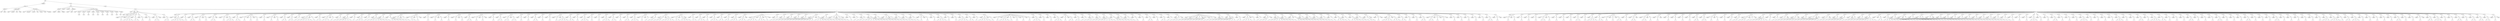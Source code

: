 digraph Tree {
	"t0" [label = "TEI"];
	"t1" [label = "teiHeader"];
	"t2" [label = "fileDesc"];
	"t3" [label = "titleStmt"];
	"t4" [label = "title"];
	"t5" [label = "author"];
	"t6" [label = "publicationStmt"];
	"t7" [label = "editor"];
	"t8" [label = "publisher"];
	"t9" [label = "idno"];
	"t10" [label = "rights"];
	"t11" [label = "SourceDesc"];
	"t12" [label = "genre"];
	"t13" [label = "inspiration"];
	"t14" [label = "structure"];
	"t15" [label = "type"];
	"t16" [label = "periode"];
	"t17" [label = "taille"];
	"t18" [label = "permalien"];
	"t19" [label = "text"];
	"t20" [label = "front"];
	"t21" [label = "docTitle"];
	"t22" [label = "titlePart"];
	"t23" [label = "titlePart"];
	"t24" [label = "titlePart"];
	"t25" [label = "docDate"];
	"t26" [label = "docAuthor"];
	"t27" [label = "docImprint"];
	"t28" [label = "printer"];
	"t29" [label = "editor"];
	"t30" [label = "castList"];
	"t31" [label = "head"];
	"t32" [label = "castItem"];
	"t33" [label = "role"];
	"t34" [label = "castItem"];
	"t35" [label = "role"];
	"t36" [label = "castItem"];
	"t37" [label = "role"];
	"t38" [label = "castItem"];
	"t39" [label = "role"];
	"t40" [label = "castItem"];
	"t41" [label = "role"];
	"t42" [label = "castItem"];
	"t43" [label = "role"];
	"t44" [label = "castItem"];
	"t45" [label = "role"];
	"t46" [label = "castItem"];
	"t47" [label = "role"];
	"t48" [label = "castItem"];
	"t49" [label = "role"];
	"t50" [label = "castItem"];
	"t51" [label = "role"];
	"t52" [label = "set"];
	"t53" [label = "body"];
	"t54" [label = "div1"];
	"t55" [label = "head"];
	"t56" [label = "stage"];
	"t57" [label = "div2"];
	"t58" [label = "head"];
	"t59" [label = "stage"];
	"t60" [label = "sp"];
	"t61" [label = "speaker"];
	"t62" [label = "p"];
	"t63" [label = "s"];
	"t64" [label = "sp"];
	"t65" [label = "speaker"];
	"t66" [label = "p"];
	"t67" [label = "s"];
	"t68" [label = "s"];
	"t69" [label = "s"];
	"t70" [label = "s"];
	"t71" [label = "sp"];
	"t72" [label = "speaker"];
	"t73" [label = "p"];
	"t74" [label = "s"];
	"t75" [label = "s"];
	"t76" [label = "sp"];
	"t77" [label = "speaker"];
	"t78" [label = "p"];
	"t79" [label = "s"];
	"t80" [label = "sp"];
	"t81" [label = "speaker"];
	"t82" [label = "p"];
	"t83" [label = "s"];
	"t84" [label = "sp"];
	"t85" [label = "speaker"];
	"t86" [label = "p"];
	"t87" [label = "s"];
	"t88" [label = "s"];
	"t89" [label = "stage"];
	"t90" [label = "sp"];
	"t91" [label = "speaker"];
	"t92" [label = "p"];
	"t93" [label = "s"];
	"t94" [label = "s"];
	"t95" [label = "div2"];
	"t96" [label = "head"];
	"t97" [label = "sp"];
	"t98" [label = "speaker"];
	"t99" [label = "stage"];
	"t100" [label = "p"];
	"t101" [label = "s"];
	"t102" [label = "s"];
	"t103" [label = "s"];
	"t104" [label = "s"];
	"t105" [label = "s"];
	"t106" [label = "sp"];
	"t107" [label = "speaker"];
	"t108" [label = "p"];
	"t109" [label = "s"];
	"t110" [label = "sp"];
	"t111" [label = "speaker"];
	"t112" [label = "p"];
	"t113" [label = "s"];
	"t114" [label = "s"];
	"t115" [label = "sp"];
	"t116" [label = "speaker"];
	"t117" [label = "p"];
	"t118" [label = "s"];
	"t119" [label = "stage"];
	"t120" [label = "p"];
	"t121" [label = "s"];
	"t122" [label = "sp"];
	"t123" [label = "speaker"];
	"t124" [label = "p"];
	"t125" [label = "s"];
	"t126" [label = "s"];
	"t127" [label = "stage"];
	"t128" [label = "sp"];
	"t129" [label = "speaker"];
	"t130" [label = "p"];
	"t131" [label = "s"];
	"t132" [label = "stage"];
	"t133" [label = "p"];
	"t134" [label = "s"];
	"t135" [label = "s"];
	"t136" [label = "s"];
	"t137" [label = "sp"];
	"t138" [label = "speaker"];
	"t139" [label = "p"];
	"t140" [label = "s"];
	"t141" [label = "s"];
	"t142" [label = "sp"];
	"t143" [label = "speaker"];
	"t144" [label = "p"];
	"t145" [label = "s"];
	"t146" [label = "stage"];
	"t147" [label = "p"];
	"t148" [label = "s"];
	"t149" [label = "stage"];
	"t150" [label = "p"];
	"t151" [label = "s"];
	"t152" [label = "sp"];
	"t153" [label = "speaker"];
	"t154" [label = "p"];
	"t155" [label = "s"];
	"t156" [label = "sp"];
	"t157" [label = "speaker"];
	"t158" [label = "p"];
	"t159" [label = "s"];
	"t160" [label = "stage"];
	"t161" [label = "p"];
	"t162" [label = "s"];
	"t163" [label = "sp"];
	"t164" [label = "speaker"];
	"t165" [label = "p"];
	"t166" [label = "s"];
	"t167" [label = "s"];
	"t168" [label = "sp"];
	"t169" [label = "speaker"];
	"t170" [label = "p"];
	"t171" [label = "s"];
	"t172" [label = "s"];
	"t173" [label = "sp"];
	"t174" [label = "speaker"];
	"t175" [label = "p"];
	"t176" [label = "s"];
	"t177" [label = "sp"];
	"t178" [label = "speaker"];
	"t179" [label = "p"];
	"t180" [label = "s"];
	"t181" [label = "s"];
	"t182" [label = "s"];
	"t183" [label = "s"];
	"t184" [label = "s"];
	"t185" [label = "s"];
	"t186" [label = "stage"];
	"t187" [label = "p"];
	"t188" [label = "s"];
	"t189" [label = "sp"];
	"t190" [label = "speaker"];
	"t191" [label = "p"];
	"t192" [label = "s"];
	"t193" [label = "s"];
	"t194" [label = "sp"];
	"t195" [label = "speaker"];
	"t196" [label = "p"];
	"t197" [label = "s"];
	"t198" [label = "s"];
	"t199" [label = "s"];
	"t200" [label = "stage"];
	"t201" [label = "p"];
	"t202" [label = "s"];
	"t203" [label = "sp"];
	"t204" [label = "speaker"];
	"t205" [label = "p"];
	"t206" [label = "s"];
	"t207" [label = "sp"];
	"t208" [label = "speaker"];
	"t209" [label = "p"];
	"t210" [label = "s"];
	"t211" [label = "s"];
	"t212" [label = "s"];
	"t213" [label = "s"];
	"t214" [label = "s"];
	"t215" [label = "s"];
	"t216" [label = "sp"];
	"t217" [label = "speaker"];
	"t218" [label = "p"];
	"t219" [label = "s"];
	"t220" [label = "sp"];
	"t221" [label = "speaker"];
	"t222" [label = "p"];
	"t223" [label = "s"];
	"t224" [label = "s"];
	"t225" [label = "s"];
	"t226" [label = "sp"];
	"t227" [label = "speaker"];
	"t228" [label = "p"];
	"t229" [label = "s"];
	"t230" [label = "sp"];
	"t231" [label = "speaker"];
	"t232" [label = "p"];
	"t233" [label = "s"];
	"t234" [label = "s"];
	"t235" [label = "s"];
	"t236" [label = "s"];
	"t237" [label = "s"];
	"t238" [label = "s"];
	"t239" [label = "s"];
	"t240" [label = "s"];
	"t241" [label = "sp"];
	"t242" [label = "speaker"];
	"t243" [label = "p"];
	"t244" [label = "s"];
	"t245" [label = "sp"];
	"t246" [label = "speaker"];
	"t247" [label = "p"];
	"t248" [label = "s"];
	"t249" [label = "s"];
	"t250" [label = "s"];
	"t251" [label = "s"];
	"t252" [label = "s"];
	"t253" [label = "sp"];
	"t254" [label = "speaker"];
	"t255" [label = "p"];
	"t256" [label = "s"];
	"t257" [label = "stage"];
	"t258" [label = "p"];
	"t259" [label = "s"];
	"t260" [label = "sp"];
	"t261" [label = "speaker"];
	"t262" [label = "p"];
	"t263" [label = "s"];
	"t264" [label = "s"];
	"t265" [label = "stage"];
	"t266" [label = "p"];
	"t267" [label = "s"];
	"t268" [label = "stage"];
	"t269" [label = "sp"];
	"t270" [label = "speaker"];
	"t271" [label = "p"];
	"t272" [label = "s"];
	"t273" [label = "sp"];
	"t274" [label = "speaker"];
	"t275" [label = "p"];
	"t276" [label = "s"];
	"t277" [label = "stage"];
	"t278" [label = "p"];
	"t279" [label = "s"];
	"t280" [label = "sp"];
	"t281" [label = "speaker"];
	"t282" [label = "p"];
	"t283" [label = "s"];
	"t284" [label = "sp"];
	"t285" [label = "speaker"];
	"t286" [label = "p"];
	"t287" [label = "s"];
	"t288" [label = "stage"];
	"t289" [label = "p"];
	"t290" [label = "s"];
	"t291" [label = "sp"];
	"t292" [label = "speaker"];
	"t293" [label = "p"];
	"t294" [label = "s"];
	"t295" [label = "s"];
	"t296" [label = "sp"];
	"t297" [label = "speaker"];
	"t298" [label = "p"];
	"t299" [label = "s"];
	"t300" [label = "stage"];
	"t301" [label = "p"];
	"t302" [label = "s"];
	"t303" [label = "stage"];
	"t304" [label = "sp"];
	"t305" [label = "speaker"];
	"t306" [label = "p"];
	"t307" [label = "s"];
	"t308" [label = "sp"];
	"t309" [label = "speaker"];
	"t310" [label = "p"];
	"t311" [label = "s"];
	"t312" [label = "s"];
	"t313" [label = "sp"];
	"t314" [label = "speaker"];
	"t315" [label = "p"];
	"t316" [label = "s"];
	"t317" [label = "s"];
	"t318" [label = "stage"];
	"t319" [label = "p"];
	"t320" [label = "s"];
	"t321" [label = "s"];
	"t322" [label = "sp"];
	"t323" [label = "speaker"];
	"t324" [label = "p"];
	"t325" [label = "s"];
	"t326" [label = "sp"];
	"t327" [label = "speaker"];
	"t328" [label = "p"];
	"t329" [label = "s"];
	"t330" [label = "sp"];
	"t331" [label = "speaker"];
	"t332" [label = "p"];
	"t333" [label = "s"];
	"t334" [label = "s"];
	"t335" [label = "sp"];
	"t336" [label = "speaker"];
	"t337" [label = "p"];
	"t338" [label = "s"];
	"t339" [label = "sp"];
	"t340" [label = "speaker"];
	"t341" [label = "p"];
	"t342" [label = "s"];
	"t343" [label = "sp"];
	"t344" [label = "speaker"];
	"t345" [label = "p"];
	"t346" [label = "s"];
	"t347" [label = "stage"];
	"t348" [label = "p"];
	"t349" [label = "s"];
	"t350" [label = "s"];
	"t351" [label = "s"];
	"t352" [label = "s"];
	"t353" [label = "sp"];
	"t354" [label = "speaker"];
	"t355" [label = "p"];
	"t356" [label = "s"];
	"t357" [label = "s"];
	"t358" [label = "sp"];
	"t359" [label = "speaker"];
	"t360" [label = "p"];
	"t361" [label = "s"];
	"t362" [label = "sp"];
	"t363" [label = "speaker"];
	"t364" [label = "p"];
	"t365" [label = "s"];
	"t366" [label = "s"];
	"t367" [label = "s"];
	"t368" [label = "sp"];
	"t369" [label = "speaker"];
	"t370" [label = "p"];
	"t371" [label = "s"];
	"t372" [label = "sp"];
	"t373" [label = "speaker"];
	"t374" [label = "p"];
	"t375" [label = "s"];
	"t376" [label = "sp"];
	"t377" [label = "speaker"];
	"t378" [label = "p"];
	"t379" [label = "s"];
	"t380" [label = "s"];
	"t381" [label = "s"];
	"t382" [label = "sp"];
	"t383" [label = "speaker"];
	"t384" [label = "p"];
	"t385" [label = "s"];
	"t386" [label = "s"];
	"t387" [label = "sp"];
	"t388" [label = "speaker"];
	"t389" [label = "p"];
	"t390" [label = "s"];
	"t391" [label = "sp"];
	"t392" [label = "speaker"];
	"t393" [label = "p"];
	"t394" [label = "s"];
	"t395" [label = "s"];
	"t396" [label = "sp"];
	"t397" [label = "speaker"];
	"t398" [label = "p"];
	"t399" [label = "s"];
	"t400" [label = "s"];
	"t401" [label = "s"];
	"t402" [label = "sp"];
	"t403" [label = "speaker"];
	"t404" [label = "p"];
	"t405" [label = "s"];
	"t406" [label = "stage"];
	"t407" [label = "p"];
	"t408" [label = "s"];
	"t409" [label = "sp"];
	"t410" [label = "speaker"];
	"t411" [label = "p"];
	"t412" [label = "s"];
	"t413" [label = "s"];
	"t414" [label = "sp"];
	"t415" [label = "speaker"];
	"t416" [label = "p"];
	"t417" [label = "s"];
	"t418" [label = "s"];
	"t419" [label = "s"];
	"t420" [label = "stage"];
	"t421" [label = "p"];
	"t422" [label = "s"];
	"t423" [label = "s"];
	"t424" [label = "s"];
	"t425" [label = "s"];
	"t426" [label = "s"];
	"t427" [label = "sp"];
	"t428" [label = "speaker"];
	"t429" [label = "p"];
	"t430" [label = "s"];
	"t431" [label = "s"];
	"t432" [label = "stage"];
	"t433" [label = "p"];
	"t434" [label = "s"];
	"t435" [label = "s"];
	"t436" [label = "s"];
	"t437" [label = "s"];
	"t438" [label = "stage"];
	"t439" [label = "sp"];
	"t440" [label = "speaker"];
	"t441" [label = "p"];
	"t442" [label = "s"];
	"t443" [label = "s"];
	"t444" [label = "sp"];
	"t445" [label = "speaker"];
	"t446" [label = "p"];
	"t447" [label = "s"];
	"t448" [label = "s"];
	"t449" [label = "s"];
	"t450" [label = "sp"];
	"t451" [label = "speaker"];
	"t452" [label = "p"];
	"t453" [label = "s"];
	"t454" [label = "sp"];
	"t455" [label = "speaker"];
	"t456" [label = "p"];
	"t457" [label = "s"];
	"t458" [label = "s"];
	"t459" [label = "s"];
	"t460" [label = "sp"];
	"t461" [label = "speaker"];
	"t462" [label = "p"];
	"t463" [label = "s"];
	"t464" [label = "s"];
	"t465" [label = "sp"];
	"t466" [label = "speaker"];
	"t467" [label = "p"];
	"t468" [label = "s"];
	"t469" [label = "s"];
	"t470" [label = "sp"];
	"t471" [label = "speaker"];
	"t472" [label = "p"];
	"t473" [label = "s"];
	"t474" [label = "s"];
	"t475" [label = "s"];
	"t476" [label = "sp"];
	"t477" [label = "speaker"];
	"t478" [label = "p"];
	"t479" [label = "s"];
	"t480" [label = "s"];
	"t481" [label = "s"];
	"t482" [label = "stage"];
	"t483" [label = "sp"];
	"t484" [label = "speaker"];
	"t485" [label = "p"];
	"t486" [label = "s"];
	"t487" [label = "s"];
	"t488" [label = "s"];
	"t489" [label = "s"];
	"t490" [label = "stage"];
	"t491" [label = "p"];
	"t492" [label = "s"];
	"t493" [label = "s"];
	"t494" [label = "s"];
	"t495" [label = "stage"];
	"t496" [label = "p"];
	"t497" [label = "s"];
	"t498" [label = "stage"];
	"t499" [label = "sp"];
	"t500" [label = "speaker"];
	"t501" [label = "p"];
	"t502" [label = "s"];
	"t503" [label = "sp"];
	"t504" [label = "speaker"];
	"t505" [label = "p"];
	"t506" [label = "s"];
	"t507" [label = "sp"];
	"t508" [label = "speaker"];
	"t509" [label = "p"];
	"t510" [label = "s"];
	"t511" [label = "sp"];
	"t512" [label = "speaker"];
	"t513" [label = "p"];
	"t514" [label = "s"];
	"t515" [label = "s"];
	"t516" [label = "sp"];
	"t517" [label = "speaker"];
	"t518" [label = "p"];
	"t519" [label = "s"];
	"t520" [label = "s"];
	"t521" [label = "s"];
	"t522" [label = "sp"];
	"t523" [label = "speaker"];
	"t524" [label = "p"];
	"t525" [label = "s"];
	"t526" [label = "s"];
	"t527" [label = "s"];
	"t528" [label = "s"];
	"t529" [label = "s"];
	"t530" [label = "s"];
	"t531" [label = "s"];
	"t532" [label = "s"];
	"t533" [label = "stage"];
	"t534" [label = "p"];
	"t535" [label = "s"];
	"t536" [label = "s"];
	"t537" [label = "s"];
	"t538" [label = "s"];
	"t539" [label = "s"];
	"t540" [label = "s"];
	"t541" [label = "s"];
	"t542" [label = "sp"];
	"t543" [label = "speaker"];
	"t544" [label = "p"];
	"t545" [label = "s"];
	"t546" [label = "s"];
	"t547" [label = "sp"];
	"t548" [label = "speaker"];
	"t549" [label = "p"];
	"t550" [label = "s"];
	"t551" [label = "s"];
	"t552" [label = "s"];
	"t553" [label = "stage"];
	"t554" [label = "p"];
	"t555" [label = "s"];
	"t556" [label = "stage"];
	"t557" [label = "sp"];
	"t558" [label = "speaker"];
	"t559" [label = "p"];
	"t560" [label = "s"];
	"t561" [label = "sp"];
	"t562" [label = "speaker"];
	"t563" [label = "p"];
	"t564" [label = "s"];
	"t565" [label = "sp"];
	"t566" [label = "speaker"];
	"t567" [label = "p"];
	"t568" [label = "s"];
	"t569" [label = "s"];
	"t570" [label = "sp"];
	"t571" [label = "speaker"];
	"t572" [label = "p"];
	"t573" [label = "s"];
	"t574" [label = "s"];
	"t575" [label = "s"];
	"t576" [label = "s"];
	"t577" [label = "s"];
	"t578" [label = "s"];
	"t579" [label = "s"];
	"t580" [label = "s"];
	"t581" [label = "s"];
	"t582" [label = "s"];
	"t583" [label = "sp"];
	"t584" [label = "speaker"];
	"t585" [label = "p"];
	"t586" [label = "s"];
	"t587" [label = "s"];
	"t588" [label = "sp"];
	"t589" [label = "speaker"];
	"t590" [label = "p"];
	"t591" [label = "s"];
	"t592" [label = "s"];
	"t593" [label = "s"];
	"t594" [label = "stage"];
	"t595" [label = "p"];
	"t596" [label = "s"];
	"t597" [label = "sp"];
	"t598" [label = "speaker"];
	"t599" [label = "p"];
	"t600" [label = "s"];
	"t601" [label = "s"];
	"t602" [label = "sp"];
	"t603" [label = "speaker"];
	"t604" [label = "p"];
	"t605" [label = "s"];
	"t606" [label = "s"];
	"t607" [label = "sp"];
	"t608" [label = "speaker"];
	"t609" [label = "p"];
	"t610" [label = "s"];
	"t611" [label = "sp"];
	"t612" [label = "speaker"];
	"t613" [label = "p"];
	"t614" [label = "s"];
	"t615" [label = "stage"];
	"t616" [label = "p"];
	"t617" [label = "s"];
	"t618" [label = "sp"];
	"t619" [label = "speaker"];
	"t620" [label = "p"];
	"t621" [label = "s"];
	"t622" [label = "sp"];
	"t623" [label = "speaker"];
	"t624" [label = "p"];
	"t625" [label = "s"];
	"t626" [label = "s"];
	"t627" [label = "s"];
	"t628" [label = "s"];
	"t629" [label = "sp"];
	"t630" [label = "speaker"];
	"t631" [label = "p"];
	"t632" [label = "s"];
	"t633" [label = "sp"];
	"t634" [label = "speaker"];
	"t635" [label = "p"];
	"t636" [label = "s"];
	"t637" [label = "sp"];
	"t638" [label = "speaker"];
	"t639" [label = "p"];
	"t640" [label = "s"];
	"t641" [label = "s"];
	"t642" [label = "s"];
	"t643" [label = "s"];
	"t644" [label = "sp"];
	"t645" [label = "speaker"];
	"t646" [label = "p"];
	"t647" [label = "s"];
	"t648" [label = "s"];
	"t649" [label = "sp"];
	"t650" [label = "speaker"];
	"t651" [label = "p"];
	"t652" [label = "s"];
	"t653" [label = "sp"];
	"t654" [label = "speaker"];
	"t655" [label = "p"];
	"t656" [label = "s"];
	"t657" [label = "s"];
	"t658" [label = "s"];
	"t659" [label = "s"];
	"t660" [label = "s"];
	"t661" [label = "stage"];
	"t662" [label = "p"];
	"t663" [label = "s"];
	"t664" [label = "sp"];
	"t665" [label = "speaker"];
	"t666" [label = "p"];
	"t667" [label = "s"];
	"t668" [label = "stage"];
	"t669" [label = "p"];
	"t670" [label = "s"];
	"t671" [label = "s"];
	"t672" [label = "s"];
	"t673" [label = "s"];
	"t674" [label = "stage"];
	"t675" [label = "p"];
	"t676" [label = "s"];
	"t677" [label = "stage"];
	"t678" [label = "p"];
	"t679" [label = "s"];
	"t680" [label = "stage"];
	"t681" [label = "p"];
	"t682" [label = "s"];
	"t683" [label = "stage"];
	"t684" [label = "p"];
	"t685" [label = "s"];
	"t686" [label = "sp"];
	"t687" [label = "speaker"];
	"t688" [label = "p"];
	"t689" [label = "s"];
	"t690" [label = "s"];
	"t691" [label = "s"];
	"t692" [label = "sp"];
	"t693" [label = "speaker"];
	"t694" [label = "p"];
	"t695" [label = "s"];
	"t696" [label = "sp"];
	"t697" [label = "speaker"];
	"t698" [label = "p"];
	"t699" [label = "s"];
	"t700" [label = "sp"];
	"t701" [label = "speaker"];
	"t702" [label = "p"];
	"t703" [label = "s"];
	"t704" [label = "s"];
	"t705" [label = "s"];
	"t706" [label = "sp"];
	"t707" [label = "speaker"];
	"t708" [label = "p"];
	"t709" [label = "s"];
	"t710" [label = "stage"];
	"t711" [label = "p"];
	"t712" [label = "s"];
	"t713" [label = "s"];
	"t714" [label = "sp"];
	"t715" [label = "speaker"];
	"t716" [label = "p"];
	"t717" [label = "s"];
	"t718" [label = "s"];
	"t719" [label = "sp"];
	"t720" [label = "speaker"];
	"t721" [label = "p"];
	"t722" [label = "s"];
	"t723" [label = "sp"];
	"t724" [label = "speaker"];
	"t725" [label = "p"];
	"t726" [label = "s"];
	"t727" [label = "s"];
	"t728" [label = "sp"];
	"t729" [label = "speaker"];
	"t730" [label = "p"];
	"t731" [label = "s"];
	"t732" [label = "s"];
	"t733" [label = "sp"];
	"t734" [label = "speaker"];
	"t735" [label = "p"];
	"t736" [label = "s"];
	"t737" [label = "s"];
	"t738" [label = "s"];
	"t739" [label = "s"];
	"t740" [label = "s"];
	"t741" [label = "s"];
	"t742" [label = "s"];
	"t743" [label = "s"];
	"t744" [label = "sp"];
	"t745" [label = "speaker"];
	"t746" [label = "p"];
	"t747" [label = "s"];
	"t748" [label = "s"];
	"t749" [label = "s"];
	"t750" [label = "s"];
	"t751" [label = "sp"];
	"t752" [label = "speaker"];
	"t753" [label = "p"];
	"t754" [label = "s"];
	"t755" [label = "s"];
	"t756" [label = "sp"];
	"t757" [label = "speaker"];
	"t758" [label = "p"];
	"t759" [label = "s"];
	"t760" [label = "sp"];
	"t761" [label = "speaker"];
	"t762" [label = "p"];
	"t763" [label = "s"];
	"t764" [label = "sp"];
	"t765" [label = "speaker"];
	"t766" [label = "p"];
	"t767" [label = "s"];
	"t768" [label = "sp"];
	"t769" [label = "speaker"];
	"t770" [label = "p"];
	"t771" [label = "s"];
	"t772" [label = "s"];
	"t773" [label = "sp"];
	"t774" [label = "speaker"];
	"t775" [label = "p"];
	"t776" [label = "s"];
	"t777" [label = "sp"];
	"t778" [label = "speaker"];
	"t779" [label = "p"];
	"t780" [label = "s"];
	"t781" [label = "s"];
	"t782" [label = "sp"];
	"t783" [label = "speaker"];
	"t784" [label = "p"];
	"t785" [label = "s"];
	"t786" [label = "sp"];
	"t787" [label = "speaker"];
	"t788" [label = "p"];
	"t789" [label = "s"];
	"t790" [label = "s"];
	"t791" [label = "stage"];
	"t792" [label = "sp"];
	"t793" [label = "speaker"];
	"t794" [label = "stage"];
	"t795" [label = "p"];
	"t796" [label = "s"];
	"t797" [label = "s"];
	"t798" [label = "s"];
	"t799" [label = "stage"];
	"t800" [label = "p"];
	"t801" [label = "s"];
	"t802" [label = "stage"];
	"t803" [label = "p"];
	"t804" [label = "s"];
	"t805" [label = "s"];
	"t806" [label = "s"];
	"t807" [label = "s"];
	"t808" [label = "s"];
	"t809" [label = "s"];
	"t810" [label = "stage"];
	"t811" [label = "p"];
	"t812" [label = "s"];
	"t813" [label = "stage"];
	"t814" [label = "sp"];
	"t815" [label = "speaker"];
	"t816" [label = "p"];
	"t817" [label = "s"];
	"t818" [label = "s"];
	"t819" [label = "sp"];
	"t820" [label = "speaker"];
	"t821" [label = "note"];
	"t822" [label = "p"];
	"t823" [label = "s"];
	"t824" [label = "s"];
	"t825" [label = "s"];
	"t826" [label = "s"];
	"t827" [label = "s"];
	"t828" [label = "s"];
	"t829" [label = "s"];
	"t830" [label = "s"];
	"t831" [label = "s"];
	"t832" [label = "sp"];
	"t833" [label = "speaker"];
	"t834" [label = "p"];
	"t835" [label = "s"];
	"t836" [label = "s"];
	"t837" [label = "sp"];
	"t838" [label = "speaker"];
	"t839" [label = "p"];
	"t840" [label = "s"];
	"t841" [label = "s"];
	"t842" [label = "s"];
	"t843" [label = "s"];
	"t844" [label = "stage"];
	"t845" [label = "p"];
	"t846" [label = "s"];
	"t847" [label = "sp"];
	"t848" [label = "speaker"];
	"t849" [label = "p"];
	"t850" [label = "s"];
	"t851" [label = "sp"];
	"t852" [label = "speaker"];
	"t853" [label = "p"];
	"t854" [label = "s"];
	"t855" [label = "s"];
	"t856" [label = "s"];
	"t857" [label = "stage"];
	"t858" [label = "sp"];
	"t859" [label = "speaker"];
	"t860" [label = "p"];
	"t861" [label = "s"];
	"t862" [label = "s"];
	"t863" [label = "s"];
	"t864" [label = "s"];
	"t865" [label = "s"];
	"t866" [label = "s"];
	"t867" [label = "s"];
	"t868" [label = "s"];
	"t869" [label = "s"];
	"t870" [label = "s"];
	"t871" [label = "sp"];
	"t872" [label = "speaker"];
	"t873" [label = "p"];
	"t874" [label = "s"];
	"t875" [label = "sp"];
	"t876" [label = "speaker"];
	"t877" [label = "note"];
	"t878" [label = "p"];
	"t879" [label = "s"];
	"t880" [label = "s"];
	"t881" [label = "s"];
	"t882" [label = "s"];
	"t883" [label = "s"];
	"t884" [label = "s"];
	"t885" [label = "sp"];
	"t886" [label = "speaker"];
	"t887" [label = "p"];
	"t888" [label = "s"];
	"t889" [label = "s"];
	"t890" [label = "sp"];
	"t891" [label = "speaker"];
	"t892" [label = "p"];
	"t893" [label = "s"];
	"t894" [label = "s"];
	"t895" [label = "sp"];
	"t896" [label = "speaker"];
	"t897" [label = "p"];
	"t898" [label = "s"];
	"t899" [label = "s"];
	"t900" [label = "sp"];
	"t901" [label = "speaker"];
	"t902" [label = "p"];
	"t903" [label = "s"];
	"t904" [label = "sp"];
	"t905" [label = "speaker"];
	"t906" [label = "p"];
	"t907" [label = "s"];
	"t908" [label = "sp"];
	"t909" [label = "speaker"];
	"t910" [label = "p"];
	"t911" [label = "s"];
	"t912" [label = "s"];
	"t913" [label = "s"];
	"t914" [label = "s"];
	"t915" [label = "sp"];
	"t916" [label = "speaker"];
	"t917" [label = "p"];
	"t918" [label = "s"];
	"t919" [label = "sp"];
	"t920" [label = "speaker"];
	"t921" [label = "p"];
	"t922" [label = "s"];
	"t923" [label = "s"];
	"t924" [label = "s"];
	"t925" [label = "s"];
	"t926" [label = "s"];
	"t927" [label = "sp"];
	"t928" [label = "speaker"];
	"t929" [label = "p"];
	"t930" [label = "s"];
	"t931" [label = "s"];
	"t932" [label = "sp"];
	"t933" [label = "speaker"];
	"t934" [label = "p"];
	"t935" [label = "s"];
	"t936" [label = "s"];
	"t937" [label = "stage"];
	"t938" [label = "sp"];
	"t939" [label = "speaker"];
	"t940" [label = "p"];
	"t941" [label = "s"];
	"t942" [label = "stage"];
	"t943" [label = "sp"];
	"t944" [label = "speaker"];
	"t945" [label = "p"];
	"t946" [label = "s"];
	"t947" [label = "s"];
	"t948" [label = "s"];
	"t949" [label = "s"];
	"t950" [label = "stage"];
	"t951" [label = "p"];
	"t952" [label = "s"];
	"t953" [label = "s"];
	"t954" [label = "s"];
	"t955" [label = "sp"];
	"t956" [label = "speaker"];
	"t957" [label = "p"];
	"t958" [label = "s"];
	"t959" [label = "s"];
	"t960" [label = "sp"];
	"t961" [label = "speaker"];
	"t962" [label = "p"];
	"t963" [label = "s"];
	"t964" [label = "sp"];
	"t965" [label = "speaker"];
	"t966" [label = "p"];
	"t967" [label = "s"];
	"t968" [label = "sp"];
	"t969" [label = "speaker"];
	"t970" [label = "p"];
	"t971" [label = "s"];
	"t972" [label = "s"];
	"t973" [label = "sp"];
	"t974" [label = "speaker"];
	"t975" [label = "p"];
	"t976" [label = "s"];
	"t977" [label = "s"];
	"t978" [label = "stage"];
	"t979" [label = "p"];
	"t980" [label = "s"];
	"t981" [label = "stage"];
	"t982" [label = "p"];
	"t983" [label = "s"];
	"t984" [label = "stage"];
	"t985" [label = "sp"];
	"t986" [label = "speaker"];
	"t987" [label = "p"];
	"t988" [label = "s"];
	"t989" [label = "sp"];
	"t990" [label = "speaker"];
	"t991" [label = "p"];
	"t992" [label = "s"];
	"t993" [label = "sp"];
	"t994" [label = "speaker"];
	"t995" [label = "p"];
	"t996" [label = "s"];
	"t997" [label = "sp"];
	"t998" [label = "speaker"];
	"t999" [label = "p"];
	"t1000" [label = "s"];
	"t1001" [label = "sp"];
	"t1002" [label = "speaker"];
	"t1003" [label = "p"];
	"t1004" [label = "s"];
	"t1005" [label = "sp"];
	"t1006" [label = "speaker"];
	"t1007" [label = "p"];
	"t1008" [label = "s"];
	"t1009" [label = "s"];
	"t1010" [label = "sp"];
	"t1011" [label = "speaker"];
	"t1012" [label = "p"];
	"t1013" [label = "s"];
	"t1014" [label = "stage"];
	"t1015" [label = "div2"];
	"t1016" [label = "head"];
	"t1017" [label = "sp"];
	"t1018" [label = "speaker"];
	"t1019" [label = "p"];
	"t1020" [label = "s"];
	"t1021" [label = "stage"];
	"t1022" [label = "p"];
	"t1023" [label = "s"];
	"t1024" [label = "sp"];
	"t1025" [label = "speaker"];
	"t1026" [label = "p"];
	"t1027" [label = "s"];
	"t1028" [label = "sp"];
	"t1029" [label = "speaker"];
	"t1030" [label = "p"];
	"t1031" [label = "s"];
	"t1032" [label = "sp"];
	"t1033" [label = "speaker"];
	"t1034" [label = "p"];
	"t1035" [label = "s"];
	"t1036" [label = "sp"];
	"t1037" [label = "speaker"];
	"t1038" [label = "p"];
	"t1039" [label = "s"];
	"t1040" [label = "s"];
	"t1041" [label = "stage"];
	"t1042" [label = "p"];
	"t1043" [label = "s"];
	"t1044" [label = "sp"];
	"t1045" [label = "speaker"];
	"t1046" [label = "p"];
	"t1047" [label = "s"];
	"t1048" [label = "sp"];
	"t1049" [label = "speaker"];
	"t1050" [label = "p"];
	"t1051" [label = "s"];
	"t1052" [label = "sp"];
	"t1053" [label = "speaker"];
	"t1054" [label = "p"];
	"t1055" [label = "s"];
	"t1056" [label = "sp"];
	"t1057" [label = "speaker"];
	"t1058" [label = "p"];
	"t1059" [label = "s"];
	"t1060" [label = "s"];
	"t1061" [label = "sp"];
	"t1062" [label = "speaker"];
	"t1063" [label = "p"];
	"t1064" [label = "s"];
	"t1065" [label = "sp"];
	"t1066" [label = "speaker"];
	"t1067" [label = "p"];
	"t1068" [label = "s"];
	"t1069" [label = "s"];
	"t1070" [label = "s"];
	"t1071" [label = "s"];
	"t1072" [label = "sp"];
	"t1073" [label = "speaker"];
	"t1074" [label = "p"];
	"t1075" [label = "s"];
	"t1076" [label = "s"];
	"t1077" [label = "sp"];
	"t1078" [label = "speaker"];
	"t1079" [label = "p"];
	"t1080" [label = "s"];
	"t1081" [label = "stage"];
	"t1082" [label = "p"];
	"t1083" [label = "s"];
	"t1084" [label = "stage"];
	"t1085" [label = "p"];
	"t1086" [label = "s"];
	"t1087" [label = "s"];
	"t1088" [label = "sp"];
	"t1089" [label = "speaker"];
	"t1090" [label = "p"];
	"t1091" [label = "s"];
	"t1092" [label = "sp"];
	"t1093" [label = "speaker"];
	"t1094" [label = "p"];
	"t1095" [label = "s"];
	"t1096" [label = "s"];
	"t1097" [label = "stage"];
	"t1098" [label = "sp"];
	"t1099" [label = "speaker"];
	"t1100" [label = "p"];
	"t1101" [label = "s"];
	"t1102" [label = "s"];
	"t1103" [label = "stage"];
	"t1104" [label = "p"];
	"t1105" [label = "s"];
	"t1106" [label = "sp"];
	"t1107" [label = "speaker"];
	"t1108" [label = "p"];
	"t1109" [label = "s"];
	"t1110" [label = "stage"];
	"t1111" [label = "sp"];
	"t1112" [label = "speaker"];
	"t1113" [label = "p"];
	"t1114" [label = "s"];
	"t1115" [label = "sp"];
	"t1116" [label = "speaker"];
	"t1117" [label = "p"];
	"t1118" [label = "s"];
	"t1119" [label = "sp"];
	"t1120" [label = "speaker"];
	"t1121" [label = "p"];
	"t1122" [label = "s"];
	"t1123" [label = "sp"];
	"t1124" [label = "speaker"];
	"t1125" [label = "p"];
	"t1126" [label = "s"];
	"t1127" [label = "sp"];
	"t1128" [label = "speaker"];
	"t1129" [label = "p"];
	"t1130" [label = "s"];
	"t1131" [label = "s"];
	"t1132" [label = "sp"];
	"t1133" [label = "speaker"];
	"t1134" [label = "p"];
	"t1135" [label = "s"];
	"t1136" [label = "s"];
	"t1137" [label = "sp"];
	"t1138" [label = "speaker"];
	"t1139" [label = "p"];
	"t1140" [label = "s"];
	"t1141" [label = "stage"];
	"t1142" [label = "p"];
	"t1143" [label = "s"];
	"t1144" [label = "sp"];
	"t1145" [label = "speaker"];
	"t1146" [label = "p"];
	"t1147" [label = "s"];
	"t1148" [label = "sp"];
	"t1149" [label = "speaker"];
	"t1150" [label = "p"];
	"t1151" [label = "s"];
	"t1152" [label = "sp"];
	"t1153" [label = "speaker"];
	"t1154" [label = "p"];
	"t1155" [label = "s"];
	"t1156" [label = "s"];
	"t1157" [label = "sp"];
	"t1158" [label = "speaker"];
	"t1159" [label = "p"];
	"t1160" [label = "s"];
	"t1161" [label = "s"];
	"t1162" [label = "s"];
	"t1163" [label = "stage"];
	"t1164" [label = "p"];
	"t1165" [label = "s"];
	"t1166" [label = "stage"];
	"t1167" [label = "sp"];
	"t1168" [label = "speaker"];
	"t1169" [label = "p"];
	"t1170" [label = "s"];
	"t1171" [label = "s"];
	"t1172" [label = "s"];
	"t1173" [label = "s"];
	"t1174" [label = "s"];
	"t1175" [label = "s"];
	"t1176" [label = "s"];
	"t1177" [label = "sp"];
	"t1178" [label = "speaker"];
	"t1179" [label = "p"];
	"t1180" [label = "s"];
	"t1181" [label = "sp"];
	"t1182" [label = "speaker"];
	"t1183" [label = "p"];
	"t1184" [label = "s"];
	"t1185" [label = "sp"];
	"t1186" [label = "speaker"];
	"t1187" [label = "p"];
	"t1188" [label = "s"];
	"t1189" [label = "stage"];
	"t1190" [label = "sp"];
	"t1191" [label = "speaker"];
	"t1192" [label = "p"];
	"t1193" [label = "s"];
	"t1194" [label = "s"];
	"t1195" [label = "s"];
	"t1196" [label = "s"];
	"t1197" [label = "stage"];
	"t1198" [label = "sp"];
	"t1199" [label = "speaker"];
	"t1200" [label = "p"];
	"t1201" [label = "s"];
	"t1202" [label = "s"];
	"t1203" [label = "sp"];
	"t1204" [label = "speaker"];
	"t1205" [label = "p"];
	"t1206" [label = "s"];
	"t1207" [label = "stage"];
	"t1208" [label = "p"];
	"t1209" [label = "s"];
	"t1210" [label = "s"];
	"t1211" [label = "s"];
	"t1212" [label = "s"];
	"t1213" [label = "s"];
	"t1214" [label = "s"];
	"t1215" [label = "s"];
	"t1216" [label = "sp"];
	"t1217" [label = "speaker"];
	"t1218" [label = "p"];
	"t1219" [label = "s"];
	"t1220" [label = "s"];
	"t1221" [label = "stage"];
	"t1222" [label = "sp"];
	"t1223" [label = "speaker"];
	"t1224" [label = "p"];
	"t1225" [label = "s"];
	"t1226" [label = "s"];
	"t1227" [label = "sp"];
	"t1228" [label = "speaker"];
	"t1229" [label = "p"];
	"t1230" [label = "s"];
	"t1231" [label = "s"];
	"t1232" [label = "s"];
	"t1233" [label = "s"];
	"t1234" [label = "s"];
	"t1235" [label = "sp"];
	"t1236" [label = "speaker"];
	"t1237" [label = "stage"];
	"t1238" [label = "p"];
	"t1239" [label = "s"];
	"t1240" [label = "s"];
	"t1241" [label = "sp"];
	"t1242" [label = "speaker"];
	"t1243" [label = "p"];
	"t1244" [label = "s"];
	"t1245" [label = "sp"];
	"t1246" [label = "speaker"];
	"t1247" [label = "p"];
	"t1248" [label = "s"];
	"t1249" [label = "s"];
	"t1250" [label = "s"];
	"t1251" [label = "s"];
	"t1252" [label = "s"];
	"t1253" [label = "s"];
	"t1254" [label = "s"];
	"t1255" [label = "s"];
	"t1256" [label = "s"];
	"t1257" [label = "s"];
	"t1258" [label = "sp"];
	"t1259" [label = "speaker"];
	"t1260" [label = "stage"];
	"t1261" [label = "p"];
	"t1262" [label = "s"];
	"t1263" [label = "s"];
	"t1264" [label = "sp"];
	"t1265" [label = "speaker"];
	"t1266" [label = "p"];
	"t1267" [label = "s"];
	"t1268" [label = "s"];
	"t1269" [label = "s"];
	"t1270" [label = "s"];
	"t1271" [label = "s"];
	"t1272" [label = "s"];
	"t1273" [label = "s"];
	"t1274" [label = "s"];
	"t1275" [label = "s"];
	"t1276" [label = "sp"];
	"t1277" [label = "speaker"];
	"t1278" [label = "p"];
	"t1279" [label = "s"];
	"t1280" [label = "s"];
	"t1281" [label = "s"];
	"t1282" [label = "s"];
	"t1283" [label = "s"];
	"t1284" [label = "s"];
	"t1285" [label = "s"];
	"t1286" [label = "s"];
	"t1287" [label = "s"];
	"t1288" [label = "sp"];
	"t1289" [label = "speaker"];
	"t1290" [label = "stage"];
	"t1291" [label = "p"];
	"t1292" [label = "s"];
	"t1293" [label = "s"];
	"t1294" [label = "sp"];
	"t1295" [label = "speaker"];
	"t1296" [label = "p"];
	"t1297" [label = "s"];
	"t1298" [label = "s"];
	"t1299" [label = "s"];
	"t1300" [label = "s"];
	"t1301" [label = "s"];
	"t1302" [label = "sp"];
	"t1303" [label = "speaker"];
	"t1304" [label = "p"];
	"t1305" [label = "s"];
	"t1306" [label = "s"];
	"t1307" [label = "p"];
	"t1308" [label = "s"];
	"t1309" [label = "sp"];
	"t1310" [label = "speaker"];
	"t1311" [label = "p"];
	"t1312" [label = "s"];
	"t1313" [label = "stage"];
	"t1314" [label = "sp"];
	"t1315" [label = "speaker"];
	"t1316" [label = "p"];
	"t1317" [label = "s"];
	"t1318" [label = "s"];
	"t1319" [label = "s"];
	"t1320" [label = "sp"];
	"t1321" [label = "speaker"];
	"t1322" [label = "p"];
	"t1323" [label = "s"];
	"t1324" [label = "s"];
	"t1325" [label = "sp"];
	"t1326" [label = "speaker"];
	"t1327" [label = "p"];
	"t1328" [label = "s"];
	"t1329" [label = "sp"];
	"t1330" [label = "speaker"];
	"t1331" [label = "p"];
	"t1332" [label = "s"];
	"t1333" [label = "s"];
	"t1334" [label = "sp"];
	"t1335" [label = "speaker"];
	"t1336" [label = "p"];
	"t1337" [label = "s"];
	"t1338" [label = "sp"];
	"t1339" [label = "speaker"];
	"t1340" [label = "p"];
	"t1341" [label = "s"];
	"t1342" [label = "s"];
	"t1343" [label = "sp"];
	"t1344" [label = "speaker"];
	"t1345" [label = "p"];
	"t1346" [label = "s"];
	"t1347" [label = "s"];
	"t1348" [label = "sp"];
	"t1349" [label = "speaker"];
	"t1350" [label = "p"];
	"t1351" [label = "s"];
	"t1352" [label = "s"];
	"t1353" [label = "sp"];
	"t1354" [label = "speaker"];
	"t1355" [label = "p"];
	"t1356" [label = "s"];
	"t1357" [label = "sp"];
	"t1358" [label = "speaker"];
	"t1359" [label = "p"];
	"t1360" [label = "s"];
	"t1361" [label = "sp"];
	"t1362" [label = "speaker"];
	"t1363" [label = "p"];
	"t1364" [label = "s"];
	"t1365" [label = "sp"];
	"t1366" [label = "speaker"];
	"t1367" [label = "p"];
	"t1368" [label = "s"];
	"t1369" [label = "sp"];
	"t1370" [label = "speaker"];
	"t1371" [label = "p"];
	"t1372" [label = "s"];
	"t1373" [label = "sp"];
	"t1374" [label = "speaker"];
	"t1375" [label = "p"];
	"t1376" [label = "s"];
	"t1377" [label = "s"];
	"t1378" [label = "s"];
	"t1379" [label = "sp"];
	"t1380" [label = "speaker"];
	"t1381" [label = "p"];
	"t1382" [label = "s"];
	"t1383" [label = "sp"];
	"t1384" [label = "speaker"];
	"t1385" [label = "p"];
	"t1386" [label = "s"];
	"t1387" [label = "sp"];
	"t1388" [label = "speaker"];
	"t1389" [label = "p"];
	"t1390" [label = "s"];
	"t1391" [label = "s"];
	"t1392" [label = "sp"];
	"t1393" [label = "speaker"];
	"t1394" [label = "p"];
	"t1395" [label = "s"];
	"t1396" [label = "sp"];
	"t1397" [label = "speaker"];
	"t1398" [label = "p"];
	"t1399" [label = "s"];
	"t1400" [label = "sp"];
	"t1401" [label = "speaker"];
	"t1402" [label = "p"];
	"t1403" [label = "s"];
	"t1404" [label = "sp"];
	"t1405" [label = "speaker"];
	"t1406" [label = "p"];
	"t1407" [label = "s"];
	"t1408" [label = "s"];
	"t1409" [label = "s"];
	"t1410" [label = "sp"];
	"t1411" [label = "speaker"];
	"t1412" [label = "p"];
	"t1413" [label = "s"];
	"t1414" [label = "sp"];
	"t1415" [label = "speaker"];
	"t1416" [label = "p"];
	"t1417" [label = "s"];
	"t1418" [label = "sp"];
	"t1419" [label = "speaker"];
	"t1420" [label = "p"];
	"t1421" [label = "s"];
	"t1422" [label = "sp"];
	"t1423" [label = "speaker"];
	"t1424" [label = "p"];
	"t1425" [label = "s"];
	"t1426" [label = "sp"];
	"t1427" [label = "speaker"];
	"t1428" [label = "p"];
	"t1429" [label = "s"];
	"t1430" [label = "s"];
	"t1431" [label = "s"];
	"t1432" [label = "sp"];
	"t1433" [label = "speaker"];
	"t1434" [label = "p"];
	"t1435" [label = "s"];
	"t1436" [label = "sp"];
	"t1437" [label = "speaker"];
	"t1438" [label = "p"];
	"t1439" [label = "s"];
	"t1440" [label = "sp"];
	"t1441" [label = "speaker"];
	"t1442" [label = "p"];
	"t1443" [label = "s"];
	"t1444" [label = "s"];
	"t1445" [label = "sp"];
	"t1446" [label = "speaker"];
	"t1447" [label = "p"];
	"t1448" [label = "s"];
	"t1449" [label = "sp"];
	"t1450" [label = "speaker"];
	"t1451" [label = "p"];
	"t1452" [label = "s"];
	"t1453" [label = "s"];
	"t1454" [label = "s"];
	"t1455" [label = "s"];
	"t1456" [label = "sp"];
	"t1457" [label = "speaker"];
	"t1458" [label = "p"];
	"t1459" [label = "s"];
	"t1460" [label = "s"];
	"t1461" [label = "sp"];
	"t1462" [label = "speaker"];
	"t1463" [label = "p"];
	"t1464" [label = "s"];
	"t1465" [label = "sp"];
	"t1466" [label = "speaker"];
	"t1467" [label = "p"];
	"t1468" [label = "s"];
	"t1469" [label = "sp"];
	"t1470" [label = "speaker"];
	"t1471" [label = "p"];
	"t1472" [label = "s"];
	"t1473" [label = "sp"];
	"t1474" [label = "speaker"];
	"t1475" [label = "p"];
	"t1476" [label = "s"];
	"t1477" [label = "s"];
	"t1478" [label = "sp"];
	"t1479" [label = "speaker"];
	"t1480" [label = "p"];
	"t1481" [label = "s"];
	"t1482" [label = "sp"];
	"t1483" [label = "speaker"];
	"t1484" [label = "p"];
	"t1485" [label = "s"];
	"t1486" [label = "sp"];
	"t1487" [label = "speaker"];
	"t1488" [label = "p"];
	"t1489" [label = "s"];
	"t1490" [label = "sp"];
	"t1491" [label = "speaker"];
	"t1492" [label = "p"];
	"t1493" [label = "s"];
	"t1494" [label = "s"];
	"t1495" [label = "sp"];
	"t1496" [label = "speaker"];
	"t1497" [label = "p"];
	"t1498" [label = "s"];
	"t1499" [label = "sp"];
	"t1500" [label = "speaker"];
	"t1501" [label = "p"];
	"t1502" [label = "s"];
	"t1503" [label = "sp"];
	"t1504" [label = "speaker"];
	"t1505" [label = "p"];
	"t1506" [label = "s"];
	"t1507" [label = "sp"];
	"t1508" [label = "speaker"];
	"t1509" [label = "p"];
	"t1510" [label = "s"];
	"t1511" [label = "s"];
	"t1512" [label = "sp"];
	"t1513" [label = "speaker"];
	"t1514" [label = "p"];
	"t1515" [label = "s"];
	"t1516" [label = "sp"];
	"t1517" [label = "speaker"];
	"t1518" [label = "p"];
	"t1519" [label = "s"];
	"t1520" [label = "sp"];
	"t1521" [label = "speaker"];
	"t1522" [label = "p"];
	"t1523" [label = "s"];
	"t1524" [label = "sp"];
	"t1525" [label = "speaker"];
	"t1526" [label = "p"];
	"t1527" [label = "s"];
	"t1528" [label = "s"];
	"t1529" [label = "sp"];
	"t1530" [label = "speaker"];
	"t1531" [label = "p"];
	"t1532" [label = "s"];
	"t1533" [label = "sp"];
	"t1534" [label = "speaker"];
	"t1535" [label = "p"];
	"t1536" [label = "s"];
	"t1537" [label = "sp"];
	"t1538" [label = "speaker"];
	"t1539" [label = "p"];
	"t1540" [label = "s"];
	"t1541" [label = "sp"];
	"t1542" [label = "speaker"];
	"t1543" [label = "p"];
	"t1544" [label = "s"];
	"t1545" [label = "sp"];
	"t1546" [label = "speaker"];
	"t1547" [label = "p"];
	"t1548" [label = "s"];
	"t1549" [label = "sp"];
	"t1550" [label = "speaker"];
	"t1551" [label = "p"];
	"t1552" [label = "s"];
	"t1553" [label = "sp"];
	"t1554" [label = "speaker"];
	"t1555" [label = "p"];
	"t1556" [label = "s"];
	"t1557" [label = "s"];
	"t1558" [label = "s"];
	"t1559" [label = "sp"];
	"t1560" [label = "speaker"];
	"t1561" [label = "p"];
	"t1562" [label = "s"];
	"t1563" [label = "s"];
	"t1564" [label = "s"];
	"t1565" [label = "s"];
	"t1566" [label = "sp"];
	"t1567" [label = "speaker"];
	"t1568" [label = "p"];
	"t1569" [label = "s"];
	"t1570" [label = "sp"];
	"t1571" [label = "speaker"];
	"t1572" [label = "p"];
	"t1573" [label = "s"];
	"t1574" [label = "s"];
	"t1575" [label = "sp"];
	"t1576" [label = "speaker"];
	"t1577" [label = "p"];
	"t1578" [label = "s"];
	"t1579" [label = "s"];
	"t1580" [label = "s"];
	"t1581" [label = "sp"];
	"t1582" [label = "speaker"];
	"t1583" [label = "p"];
	"t1584" [label = "s"];
	"t1585" [label = "sp"];
	"t1586" [label = "speaker"];
	"t1587" [label = "p"];
	"t1588" [label = "s"];
	"t1589" [label = "sp"];
	"t1590" [label = "speaker"];
	"t1591" [label = "p"];
	"t1592" [label = "s"];
	"t1593" [label = "sp"];
	"t1594" [label = "speaker"];
	"t1595" [label = "p"];
	"t1596" [label = "s"];
	"t1597" [label = "sp"];
	"t1598" [label = "speaker"];
	"t1599" [label = "p"];
	"t1600" [label = "s"];
	"t1601" [label = "sp"];
	"t1602" [label = "speaker"];
	"t1603" [label = "p"];
	"t1604" [label = "s"];
	"t1605" [label = "s"];
	"t1606" [label = "sp"];
	"t1607" [label = "speaker"];
	"t1608" [label = "p"];
	"t1609" [label = "s"];
	"t1610" [label = "sp"];
	"t1611" [label = "speaker"];
	"t1612" [label = "p"];
	"t1613" [label = "s"];
	"t1614" [label = "sp"];
	"t1615" [label = "speaker"];
	"t1616" [label = "p"];
	"t1617" [label = "s"];
	"t1618" [label = "stage"];
	"t1619" [label = "sp"];
	"t1620" [label = "speaker"];
	"t1621" [label = "p"];
	"t1622" [label = "s"];
	"t1623" [label = "s"];
	"t1624" [label = "sp"];
	"t1625" [label = "speaker"];
	"t1626" [label = "p"];
	"t1627" [label = "s"];
	"t1628" [label = "s"];
	"t1629" [label = "s"];
	"t1630" [label = "sp"];
	"t1631" [label = "speaker"];
	"t1632" [label = "p"];
	"t1633" [label = "s"];
	"t1634" [label = "sp"];
	"t1635" [label = "speaker"];
	"t1636" [label = "p"];
	"t1637" [label = "s"];
	"t1638" [label = "sp"];
	"t1639" [label = "speaker"];
	"t1640" [label = "p"];
	"t1641" [label = "s"];
	"t1642" [label = "s"];
	"t1643" [label = "sp"];
	"t1644" [label = "speaker"];
	"t1645" [label = "p"];
	"t1646" [label = "s"];
	"t1647" [label = "sp"];
	"t1648" [label = "speaker"];
	"t1649" [label = "p"];
	"t1650" [label = "s"];
	"t1651" [label = "s"];
	"t1652" [label = "sp"];
	"t1653" [label = "speaker"];
	"t1654" [label = "p"];
	"t1655" [label = "s"];
	"t1656" [label = "s"];
	"t1657" [label = "sp"];
	"t1658" [label = "speaker"];
	"t1659" [label = "p"];
	"t1660" [label = "s"];
	"t1661" [label = "s"];
	"t1662" [label = "sp"];
	"t1663" [label = "speaker"];
	"t1664" [label = "p"];
	"t1665" [label = "s"];
	"t1666" [label = "stage"];
	"t0" -> "t1";
	"t1" -> "t2";
	"t2" -> "t3";
	"t3" -> "t4";
	"t3" -> "t5";
	"t2" -> "t6";
	"t6" -> "t7";
	"t6" -> "t8";
	"t6" -> "t9";
	"t6" -> "t10";
	"t2" -> "t11";
	"t11" -> "t12";
	"t11" -> "t13";
	"t11" -> "t14";
	"t11" -> "t15";
	"t11" -> "t16";
	"t11" -> "t17";
	"t11" -> "t18";
	"t0" -> "t19";
	"t19" -> "t20";
	"t20" -> "t21";
	"t21" -> "t22";
	"t21" -> "t23";
	"t21" -> "t24";
	"t20" -> "t25";
	"t20" -> "t26";
	"t20" -> "t27";
	"t27" -> "t28";
	"t27" -> "t29";
	"t20" -> "t30";
	"t30" -> "t31";
	"t30" -> "t32";
	"t32" -> "t33";
	"t30" -> "t34";
	"t34" -> "t35";
	"t30" -> "t36";
	"t36" -> "t37";
	"t30" -> "t38";
	"t38" -> "t39";
	"t30" -> "t40";
	"t40" -> "t41";
	"t30" -> "t42";
	"t42" -> "t43";
	"t30" -> "t44";
	"t44" -> "t45";
	"t30" -> "t46";
	"t46" -> "t47";
	"t30" -> "t48";
	"t48" -> "t49";
	"t30" -> "t50";
	"t50" -> "t51";
	"t20" -> "t52";
	"t19" -> "t53";
	"t53" -> "t54";
	"t54" -> "t55";
	"t54" -> "t56";
	"t54" -> "t57";
	"t57" -> "t58";
	"t57" -> "t59";
	"t57" -> "t60";
	"t60" -> "t61";
	"t60" -> "t62";
	"t62" -> "t63";
	"t57" -> "t64";
	"t64" -> "t65";
	"t64" -> "t66";
	"t66" -> "t67";
	"t66" -> "t68";
	"t66" -> "t69";
	"t66" -> "t70";
	"t57" -> "t71";
	"t71" -> "t72";
	"t71" -> "t73";
	"t73" -> "t74";
	"t73" -> "t75";
	"t57" -> "t76";
	"t76" -> "t77";
	"t76" -> "t78";
	"t78" -> "t79";
	"t57" -> "t80";
	"t80" -> "t81";
	"t80" -> "t82";
	"t82" -> "t83";
	"t57" -> "t84";
	"t84" -> "t85";
	"t84" -> "t86";
	"t86" -> "t87";
	"t86" -> "t88";
	"t84" -> "t89";
	"t57" -> "t90";
	"t90" -> "t91";
	"t90" -> "t92";
	"t92" -> "t93";
	"t92" -> "t94";
	"t54" -> "t95";
	"t95" -> "t96";
	"t95" -> "t97";
	"t97" -> "t98";
	"t97" -> "t99";
	"t97" -> "t100";
	"t100" -> "t101";
	"t100" -> "t102";
	"t100" -> "t103";
	"t100" -> "t104";
	"t100" -> "t105";
	"t95" -> "t106";
	"t106" -> "t107";
	"t106" -> "t108";
	"t108" -> "t109";
	"t95" -> "t110";
	"t110" -> "t111";
	"t110" -> "t112";
	"t112" -> "t113";
	"t112" -> "t114";
	"t95" -> "t115";
	"t115" -> "t116";
	"t115" -> "t117";
	"t117" -> "t118";
	"t115" -> "t119";
	"t115" -> "t120";
	"t120" -> "t121";
	"t95" -> "t122";
	"t122" -> "t123";
	"t122" -> "t124";
	"t124" -> "t125";
	"t124" -> "t126";
	"t122" -> "t127";
	"t95" -> "t128";
	"t128" -> "t129";
	"t128" -> "t130";
	"t130" -> "t131";
	"t128" -> "t132";
	"t128" -> "t133";
	"t133" -> "t134";
	"t133" -> "t135";
	"t133" -> "t136";
	"t95" -> "t137";
	"t137" -> "t138";
	"t137" -> "t139";
	"t139" -> "t140";
	"t139" -> "t141";
	"t95" -> "t142";
	"t142" -> "t143";
	"t142" -> "t144";
	"t144" -> "t145";
	"t142" -> "t146";
	"t142" -> "t147";
	"t147" -> "t148";
	"t142" -> "t149";
	"t142" -> "t150";
	"t150" -> "t151";
	"t95" -> "t152";
	"t152" -> "t153";
	"t152" -> "t154";
	"t154" -> "t155";
	"t95" -> "t156";
	"t156" -> "t157";
	"t156" -> "t158";
	"t158" -> "t159";
	"t156" -> "t160";
	"t156" -> "t161";
	"t161" -> "t162";
	"t95" -> "t163";
	"t163" -> "t164";
	"t163" -> "t165";
	"t165" -> "t166";
	"t165" -> "t167";
	"t95" -> "t168";
	"t168" -> "t169";
	"t168" -> "t170";
	"t170" -> "t171";
	"t170" -> "t172";
	"t95" -> "t173";
	"t173" -> "t174";
	"t173" -> "t175";
	"t175" -> "t176";
	"t95" -> "t177";
	"t177" -> "t178";
	"t177" -> "t179";
	"t179" -> "t180";
	"t179" -> "t181";
	"t179" -> "t182";
	"t179" -> "t183";
	"t179" -> "t184";
	"t179" -> "t185";
	"t177" -> "t186";
	"t177" -> "t187";
	"t187" -> "t188";
	"t95" -> "t189";
	"t189" -> "t190";
	"t189" -> "t191";
	"t191" -> "t192";
	"t191" -> "t193";
	"t95" -> "t194";
	"t194" -> "t195";
	"t194" -> "t196";
	"t196" -> "t197";
	"t196" -> "t198";
	"t196" -> "t199";
	"t194" -> "t200";
	"t194" -> "t201";
	"t201" -> "t202";
	"t95" -> "t203";
	"t203" -> "t204";
	"t203" -> "t205";
	"t205" -> "t206";
	"t95" -> "t207";
	"t207" -> "t208";
	"t207" -> "t209";
	"t209" -> "t210";
	"t209" -> "t211";
	"t209" -> "t212";
	"t209" -> "t213";
	"t209" -> "t214";
	"t209" -> "t215";
	"t95" -> "t216";
	"t216" -> "t217";
	"t216" -> "t218";
	"t218" -> "t219";
	"t95" -> "t220";
	"t220" -> "t221";
	"t220" -> "t222";
	"t222" -> "t223";
	"t222" -> "t224";
	"t222" -> "t225";
	"t95" -> "t226";
	"t226" -> "t227";
	"t226" -> "t228";
	"t228" -> "t229";
	"t95" -> "t230";
	"t230" -> "t231";
	"t230" -> "t232";
	"t232" -> "t233";
	"t232" -> "t234";
	"t232" -> "t235";
	"t232" -> "t236";
	"t232" -> "t237";
	"t232" -> "t238";
	"t232" -> "t239";
	"t232" -> "t240";
	"t95" -> "t241";
	"t241" -> "t242";
	"t241" -> "t243";
	"t243" -> "t244";
	"t95" -> "t245";
	"t245" -> "t246";
	"t245" -> "t247";
	"t247" -> "t248";
	"t247" -> "t249";
	"t247" -> "t250";
	"t247" -> "t251";
	"t247" -> "t252";
	"t95" -> "t253";
	"t253" -> "t254";
	"t253" -> "t255";
	"t255" -> "t256";
	"t253" -> "t257";
	"t253" -> "t258";
	"t258" -> "t259";
	"t95" -> "t260";
	"t260" -> "t261";
	"t260" -> "t262";
	"t262" -> "t263";
	"t262" -> "t264";
	"t260" -> "t265";
	"t260" -> "t266";
	"t266" -> "t267";
	"t260" -> "t268";
	"t95" -> "t269";
	"t269" -> "t270";
	"t269" -> "t271";
	"t271" -> "t272";
	"t95" -> "t273";
	"t273" -> "t274";
	"t273" -> "t275";
	"t275" -> "t276";
	"t273" -> "t277";
	"t273" -> "t278";
	"t278" -> "t279";
	"t95" -> "t280";
	"t280" -> "t281";
	"t280" -> "t282";
	"t282" -> "t283";
	"t95" -> "t284";
	"t284" -> "t285";
	"t284" -> "t286";
	"t286" -> "t287";
	"t284" -> "t288";
	"t284" -> "t289";
	"t289" -> "t290";
	"t95" -> "t291";
	"t291" -> "t292";
	"t291" -> "t293";
	"t293" -> "t294";
	"t293" -> "t295";
	"t95" -> "t296";
	"t296" -> "t297";
	"t296" -> "t298";
	"t298" -> "t299";
	"t296" -> "t300";
	"t296" -> "t301";
	"t301" -> "t302";
	"t296" -> "t303";
	"t95" -> "t304";
	"t304" -> "t305";
	"t304" -> "t306";
	"t306" -> "t307";
	"t95" -> "t308";
	"t308" -> "t309";
	"t308" -> "t310";
	"t310" -> "t311";
	"t310" -> "t312";
	"t95" -> "t313";
	"t313" -> "t314";
	"t313" -> "t315";
	"t315" -> "t316";
	"t315" -> "t317";
	"t313" -> "t318";
	"t313" -> "t319";
	"t319" -> "t320";
	"t319" -> "t321";
	"t95" -> "t322";
	"t322" -> "t323";
	"t322" -> "t324";
	"t324" -> "t325";
	"t95" -> "t326";
	"t326" -> "t327";
	"t326" -> "t328";
	"t328" -> "t329";
	"t95" -> "t330";
	"t330" -> "t331";
	"t330" -> "t332";
	"t332" -> "t333";
	"t332" -> "t334";
	"t95" -> "t335";
	"t335" -> "t336";
	"t335" -> "t337";
	"t337" -> "t338";
	"t95" -> "t339";
	"t339" -> "t340";
	"t339" -> "t341";
	"t341" -> "t342";
	"t95" -> "t343";
	"t343" -> "t344";
	"t343" -> "t345";
	"t345" -> "t346";
	"t343" -> "t347";
	"t343" -> "t348";
	"t348" -> "t349";
	"t348" -> "t350";
	"t348" -> "t351";
	"t348" -> "t352";
	"t95" -> "t353";
	"t353" -> "t354";
	"t353" -> "t355";
	"t355" -> "t356";
	"t355" -> "t357";
	"t95" -> "t358";
	"t358" -> "t359";
	"t358" -> "t360";
	"t360" -> "t361";
	"t95" -> "t362";
	"t362" -> "t363";
	"t362" -> "t364";
	"t364" -> "t365";
	"t364" -> "t366";
	"t364" -> "t367";
	"t95" -> "t368";
	"t368" -> "t369";
	"t368" -> "t370";
	"t370" -> "t371";
	"t95" -> "t372";
	"t372" -> "t373";
	"t372" -> "t374";
	"t374" -> "t375";
	"t95" -> "t376";
	"t376" -> "t377";
	"t376" -> "t378";
	"t378" -> "t379";
	"t378" -> "t380";
	"t378" -> "t381";
	"t95" -> "t382";
	"t382" -> "t383";
	"t382" -> "t384";
	"t384" -> "t385";
	"t384" -> "t386";
	"t95" -> "t387";
	"t387" -> "t388";
	"t387" -> "t389";
	"t389" -> "t390";
	"t95" -> "t391";
	"t391" -> "t392";
	"t391" -> "t393";
	"t393" -> "t394";
	"t393" -> "t395";
	"t95" -> "t396";
	"t396" -> "t397";
	"t396" -> "t398";
	"t398" -> "t399";
	"t398" -> "t400";
	"t398" -> "t401";
	"t95" -> "t402";
	"t402" -> "t403";
	"t402" -> "t404";
	"t404" -> "t405";
	"t402" -> "t406";
	"t402" -> "t407";
	"t407" -> "t408";
	"t95" -> "t409";
	"t409" -> "t410";
	"t409" -> "t411";
	"t411" -> "t412";
	"t411" -> "t413";
	"t95" -> "t414";
	"t414" -> "t415";
	"t414" -> "t416";
	"t416" -> "t417";
	"t416" -> "t418";
	"t416" -> "t419";
	"t414" -> "t420";
	"t414" -> "t421";
	"t421" -> "t422";
	"t421" -> "t423";
	"t421" -> "t424";
	"t421" -> "t425";
	"t421" -> "t426";
	"t95" -> "t427";
	"t427" -> "t428";
	"t427" -> "t429";
	"t429" -> "t430";
	"t429" -> "t431";
	"t427" -> "t432";
	"t427" -> "t433";
	"t433" -> "t434";
	"t433" -> "t435";
	"t433" -> "t436";
	"t433" -> "t437";
	"t427" -> "t438";
	"t95" -> "t439";
	"t439" -> "t440";
	"t439" -> "t441";
	"t441" -> "t442";
	"t441" -> "t443";
	"t95" -> "t444";
	"t444" -> "t445";
	"t444" -> "t446";
	"t446" -> "t447";
	"t446" -> "t448";
	"t446" -> "t449";
	"t95" -> "t450";
	"t450" -> "t451";
	"t450" -> "t452";
	"t452" -> "t453";
	"t95" -> "t454";
	"t454" -> "t455";
	"t454" -> "t456";
	"t456" -> "t457";
	"t456" -> "t458";
	"t456" -> "t459";
	"t95" -> "t460";
	"t460" -> "t461";
	"t460" -> "t462";
	"t462" -> "t463";
	"t462" -> "t464";
	"t95" -> "t465";
	"t465" -> "t466";
	"t465" -> "t467";
	"t467" -> "t468";
	"t467" -> "t469";
	"t95" -> "t470";
	"t470" -> "t471";
	"t470" -> "t472";
	"t472" -> "t473";
	"t472" -> "t474";
	"t472" -> "t475";
	"t95" -> "t476";
	"t476" -> "t477";
	"t476" -> "t478";
	"t478" -> "t479";
	"t478" -> "t480";
	"t478" -> "t481";
	"t476" -> "t482";
	"t95" -> "t483";
	"t483" -> "t484";
	"t483" -> "t485";
	"t485" -> "t486";
	"t485" -> "t487";
	"t485" -> "t488";
	"t485" -> "t489";
	"t483" -> "t490";
	"t483" -> "t491";
	"t491" -> "t492";
	"t491" -> "t493";
	"t491" -> "t494";
	"t483" -> "t495";
	"t483" -> "t496";
	"t496" -> "t497";
	"t483" -> "t498";
	"t95" -> "t499";
	"t499" -> "t500";
	"t499" -> "t501";
	"t501" -> "t502";
	"t95" -> "t503";
	"t503" -> "t504";
	"t503" -> "t505";
	"t505" -> "t506";
	"t95" -> "t507";
	"t507" -> "t508";
	"t507" -> "t509";
	"t509" -> "t510";
	"t95" -> "t511";
	"t511" -> "t512";
	"t511" -> "t513";
	"t513" -> "t514";
	"t513" -> "t515";
	"t95" -> "t516";
	"t516" -> "t517";
	"t516" -> "t518";
	"t518" -> "t519";
	"t518" -> "t520";
	"t518" -> "t521";
	"t95" -> "t522";
	"t522" -> "t523";
	"t522" -> "t524";
	"t524" -> "t525";
	"t524" -> "t526";
	"t524" -> "t527";
	"t524" -> "t528";
	"t524" -> "t529";
	"t524" -> "t530";
	"t524" -> "t531";
	"t524" -> "t532";
	"t522" -> "t533";
	"t522" -> "t534";
	"t534" -> "t535";
	"t534" -> "t536";
	"t534" -> "t537";
	"t534" -> "t538";
	"t534" -> "t539";
	"t534" -> "t540";
	"t534" -> "t541";
	"t95" -> "t542";
	"t542" -> "t543";
	"t542" -> "t544";
	"t544" -> "t545";
	"t544" -> "t546";
	"t95" -> "t547";
	"t547" -> "t548";
	"t547" -> "t549";
	"t549" -> "t550";
	"t549" -> "t551";
	"t549" -> "t552";
	"t547" -> "t553";
	"t547" -> "t554";
	"t554" -> "t555";
	"t547" -> "t556";
	"t95" -> "t557";
	"t557" -> "t558";
	"t557" -> "t559";
	"t559" -> "t560";
	"t95" -> "t561";
	"t561" -> "t562";
	"t561" -> "t563";
	"t563" -> "t564";
	"t95" -> "t565";
	"t565" -> "t566";
	"t565" -> "t567";
	"t567" -> "t568";
	"t567" -> "t569";
	"t95" -> "t570";
	"t570" -> "t571";
	"t570" -> "t572";
	"t572" -> "t573";
	"t572" -> "t574";
	"t572" -> "t575";
	"t572" -> "t576";
	"t572" -> "t577";
	"t572" -> "t578";
	"t572" -> "t579";
	"t572" -> "t580";
	"t572" -> "t581";
	"t572" -> "t582";
	"t95" -> "t583";
	"t583" -> "t584";
	"t583" -> "t585";
	"t585" -> "t586";
	"t585" -> "t587";
	"t95" -> "t588";
	"t588" -> "t589";
	"t588" -> "t590";
	"t590" -> "t591";
	"t590" -> "t592";
	"t590" -> "t593";
	"t588" -> "t594";
	"t588" -> "t595";
	"t595" -> "t596";
	"t95" -> "t597";
	"t597" -> "t598";
	"t597" -> "t599";
	"t599" -> "t600";
	"t599" -> "t601";
	"t95" -> "t602";
	"t602" -> "t603";
	"t602" -> "t604";
	"t604" -> "t605";
	"t604" -> "t606";
	"t95" -> "t607";
	"t607" -> "t608";
	"t607" -> "t609";
	"t609" -> "t610";
	"t95" -> "t611";
	"t611" -> "t612";
	"t611" -> "t613";
	"t613" -> "t614";
	"t611" -> "t615";
	"t611" -> "t616";
	"t616" -> "t617";
	"t95" -> "t618";
	"t618" -> "t619";
	"t618" -> "t620";
	"t620" -> "t621";
	"t95" -> "t622";
	"t622" -> "t623";
	"t622" -> "t624";
	"t624" -> "t625";
	"t624" -> "t626";
	"t624" -> "t627";
	"t624" -> "t628";
	"t95" -> "t629";
	"t629" -> "t630";
	"t629" -> "t631";
	"t631" -> "t632";
	"t95" -> "t633";
	"t633" -> "t634";
	"t633" -> "t635";
	"t635" -> "t636";
	"t95" -> "t637";
	"t637" -> "t638";
	"t637" -> "t639";
	"t639" -> "t640";
	"t639" -> "t641";
	"t639" -> "t642";
	"t639" -> "t643";
	"t95" -> "t644";
	"t644" -> "t645";
	"t644" -> "t646";
	"t646" -> "t647";
	"t646" -> "t648";
	"t95" -> "t649";
	"t649" -> "t650";
	"t649" -> "t651";
	"t651" -> "t652";
	"t95" -> "t653";
	"t653" -> "t654";
	"t653" -> "t655";
	"t655" -> "t656";
	"t655" -> "t657";
	"t655" -> "t658";
	"t655" -> "t659";
	"t655" -> "t660";
	"t653" -> "t661";
	"t653" -> "t662";
	"t662" -> "t663";
	"t95" -> "t664";
	"t664" -> "t665";
	"t664" -> "t666";
	"t666" -> "t667";
	"t664" -> "t668";
	"t664" -> "t669";
	"t669" -> "t670";
	"t669" -> "t671";
	"t669" -> "t672";
	"t669" -> "t673";
	"t664" -> "t674";
	"t664" -> "t675";
	"t675" -> "t676";
	"t664" -> "t677";
	"t664" -> "t678";
	"t678" -> "t679";
	"t664" -> "t680";
	"t664" -> "t681";
	"t681" -> "t682";
	"t664" -> "t683";
	"t664" -> "t684";
	"t684" -> "t685";
	"t95" -> "t686";
	"t686" -> "t687";
	"t686" -> "t688";
	"t688" -> "t689";
	"t688" -> "t690";
	"t688" -> "t691";
	"t95" -> "t692";
	"t692" -> "t693";
	"t692" -> "t694";
	"t694" -> "t695";
	"t95" -> "t696";
	"t696" -> "t697";
	"t696" -> "t698";
	"t698" -> "t699";
	"t95" -> "t700";
	"t700" -> "t701";
	"t700" -> "t702";
	"t702" -> "t703";
	"t702" -> "t704";
	"t702" -> "t705";
	"t95" -> "t706";
	"t706" -> "t707";
	"t706" -> "t708";
	"t708" -> "t709";
	"t706" -> "t710";
	"t706" -> "t711";
	"t711" -> "t712";
	"t711" -> "t713";
	"t95" -> "t714";
	"t714" -> "t715";
	"t714" -> "t716";
	"t716" -> "t717";
	"t716" -> "t718";
	"t95" -> "t719";
	"t719" -> "t720";
	"t719" -> "t721";
	"t721" -> "t722";
	"t95" -> "t723";
	"t723" -> "t724";
	"t723" -> "t725";
	"t725" -> "t726";
	"t725" -> "t727";
	"t95" -> "t728";
	"t728" -> "t729";
	"t728" -> "t730";
	"t730" -> "t731";
	"t730" -> "t732";
	"t95" -> "t733";
	"t733" -> "t734";
	"t733" -> "t735";
	"t735" -> "t736";
	"t735" -> "t737";
	"t735" -> "t738";
	"t735" -> "t739";
	"t735" -> "t740";
	"t735" -> "t741";
	"t735" -> "t742";
	"t735" -> "t743";
	"t95" -> "t744";
	"t744" -> "t745";
	"t744" -> "t746";
	"t746" -> "t747";
	"t746" -> "t748";
	"t746" -> "t749";
	"t746" -> "t750";
	"t95" -> "t751";
	"t751" -> "t752";
	"t751" -> "t753";
	"t753" -> "t754";
	"t753" -> "t755";
	"t95" -> "t756";
	"t756" -> "t757";
	"t756" -> "t758";
	"t758" -> "t759";
	"t95" -> "t760";
	"t760" -> "t761";
	"t760" -> "t762";
	"t762" -> "t763";
	"t95" -> "t764";
	"t764" -> "t765";
	"t764" -> "t766";
	"t766" -> "t767";
	"t95" -> "t768";
	"t768" -> "t769";
	"t768" -> "t770";
	"t770" -> "t771";
	"t770" -> "t772";
	"t95" -> "t773";
	"t773" -> "t774";
	"t773" -> "t775";
	"t775" -> "t776";
	"t95" -> "t777";
	"t777" -> "t778";
	"t777" -> "t779";
	"t779" -> "t780";
	"t779" -> "t781";
	"t95" -> "t782";
	"t782" -> "t783";
	"t782" -> "t784";
	"t784" -> "t785";
	"t95" -> "t786";
	"t786" -> "t787";
	"t786" -> "t788";
	"t788" -> "t789";
	"t788" -> "t790";
	"t786" -> "t791";
	"t95" -> "t792";
	"t792" -> "t793";
	"t792" -> "t794";
	"t792" -> "t795";
	"t795" -> "t796";
	"t795" -> "t797";
	"t795" -> "t798";
	"t792" -> "t799";
	"t792" -> "t800";
	"t800" -> "t801";
	"t792" -> "t802";
	"t792" -> "t803";
	"t803" -> "t804";
	"t803" -> "t805";
	"t803" -> "t806";
	"t803" -> "t807";
	"t803" -> "t808";
	"t803" -> "t809";
	"t792" -> "t810";
	"t792" -> "t811";
	"t811" -> "t812";
	"t792" -> "t813";
	"t95" -> "t814";
	"t814" -> "t815";
	"t814" -> "t816";
	"t816" -> "t817";
	"t816" -> "t818";
	"t95" -> "t819";
	"t819" -> "t820";
	"t819" -> "t821";
	"t819" -> "t822";
	"t822" -> "t823";
	"t822" -> "t824";
	"t822" -> "t825";
	"t822" -> "t826";
	"t822" -> "t827";
	"t822" -> "t828";
	"t822" -> "t829";
	"t822" -> "t830";
	"t822" -> "t831";
	"t95" -> "t832";
	"t832" -> "t833";
	"t832" -> "t834";
	"t834" -> "t835";
	"t834" -> "t836";
	"t95" -> "t837";
	"t837" -> "t838";
	"t837" -> "t839";
	"t839" -> "t840";
	"t839" -> "t841";
	"t839" -> "t842";
	"t839" -> "t843";
	"t837" -> "t844";
	"t837" -> "t845";
	"t845" -> "t846";
	"t95" -> "t847";
	"t847" -> "t848";
	"t847" -> "t849";
	"t849" -> "t850";
	"t95" -> "t851";
	"t851" -> "t852";
	"t851" -> "t853";
	"t853" -> "t854";
	"t853" -> "t855";
	"t853" -> "t856";
	"t851" -> "t857";
	"t95" -> "t858";
	"t858" -> "t859";
	"t858" -> "t860";
	"t860" -> "t861";
	"t860" -> "t862";
	"t860" -> "t863";
	"t860" -> "t864";
	"t860" -> "t865";
	"t860" -> "t866";
	"t860" -> "t867";
	"t860" -> "t868";
	"t860" -> "t869";
	"t860" -> "t870";
	"t95" -> "t871";
	"t871" -> "t872";
	"t871" -> "t873";
	"t873" -> "t874";
	"t95" -> "t875";
	"t875" -> "t876";
	"t875" -> "t877";
	"t875" -> "t878";
	"t878" -> "t879";
	"t878" -> "t880";
	"t878" -> "t881";
	"t878" -> "t882";
	"t878" -> "t883";
	"t878" -> "t884";
	"t95" -> "t885";
	"t885" -> "t886";
	"t885" -> "t887";
	"t887" -> "t888";
	"t887" -> "t889";
	"t95" -> "t890";
	"t890" -> "t891";
	"t890" -> "t892";
	"t892" -> "t893";
	"t892" -> "t894";
	"t95" -> "t895";
	"t895" -> "t896";
	"t895" -> "t897";
	"t897" -> "t898";
	"t897" -> "t899";
	"t95" -> "t900";
	"t900" -> "t901";
	"t900" -> "t902";
	"t902" -> "t903";
	"t95" -> "t904";
	"t904" -> "t905";
	"t904" -> "t906";
	"t906" -> "t907";
	"t95" -> "t908";
	"t908" -> "t909";
	"t908" -> "t910";
	"t910" -> "t911";
	"t910" -> "t912";
	"t910" -> "t913";
	"t910" -> "t914";
	"t95" -> "t915";
	"t915" -> "t916";
	"t915" -> "t917";
	"t917" -> "t918";
	"t95" -> "t919";
	"t919" -> "t920";
	"t919" -> "t921";
	"t921" -> "t922";
	"t921" -> "t923";
	"t921" -> "t924";
	"t921" -> "t925";
	"t921" -> "t926";
	"t95" -> "t927";
	"t927" -> "t928";
	"t927" -> "t929";
	"t929" -> "t930";
	"t929" -> "t931";
	"t95" -> "t932";
	"t932" -> "t933";
	"t932" -> "t934";
	"t934" -> "t935";
	"t934" -> "t936";
	"t932" -> "t937";
	"t95" -> "t938";
	"t938" -> "t939";
	"t938" -> "t940";
	"t940" -> "t941";
	"t938" -> "t942";
	"t95" -> "t943";
	"t943" -> "t944";
	"t943" -> "t945";
	"t945" -> "t946";
	"t945" -> "t947";
	"t945" -> "t948";
	"t945" -> "t949";
	"t943" -> "t950";
	"t943" -> "t951";
	"t951" -> "t952";
	"t951" -> "t953";
	"t951" -> "t954";
	"t95" -> "t955";
	"t955" -> "t956";
	"t955" -> "t957";
	"t957" -> "t958";
	"t957" -> "t959";
	"t95" -> "t960";
	"t960" -> "t961";
	"t960" -> "t962";
	"t962" -> "t963";
	"t95" -> "t964";
	"t964" -> "t965";
	"t964" -> "t966";
	"t966" -> "t967";
	"t95" -> "t968";
	"t968" -> "t969";
	"t968" -> "t970";
	"t970" -> "t971";
	"t970" -> "t972";
	"t95" -> "t973";
	"t973" -> "t974";
	"t973" -> "t975";
	"t975" -> "t976";
	"t975" -> "t977";
	"t973" -> "t978";
	"t973" -> "t979";
	"t979" -> "t980";
	"t973" -> "t981";
	"t973" -> "t982";
	"t982" -> "t983";
	"t973" -> "t984";
	"t95" -> "t985";
	"t985" -> "t986";
	"t985" -> "t987";
	"t987" -> "t988";
	"t95" -> "t989";
	"t989" -> "t990";
	"t989" -> "t991";
	"t991" -> "t992";
	"t95" -> "t993";
	"t993" -> "t994";
	"t993" -> "t995";
	"t995" -> "t996";
	"t95" -> "t997";
	"t997" -> "t998";
	"t997" -> "t999";
	"t999" -> "t1000";
	"t95" -> "t1001";
	"t1001" -> "t1002";
	"t1001" -> "t1003";
	"t1003" -> "t1004";
	"t95" -> "t1005";
	"t1005" -> "t1006";
	"t1005" -> "t1007";
	"t1007" -> "t1008";
	"t1007" -> "t1009";
	"t95" -> "t1010";
	"t1010" -> "t1011";
	"t1010" -> "t1012";
	"t1012" -> "t1013";
	"t1010" -> "t1014";
	"t54" -> "t1015";
	"t1015" -> "t1016";
	"t1015" -> "t1017";
	"t1017" -> "t1018";
	"t1017" -> "t1019";
	"t1019" -> "t1020";
	"t1017" -> "t1021";
	"t1017" -> "t1022";
	"t1022" -> "t1023";
	"t1015" -> "t1024";
	"t1024" -> "t1025";
	"t1024" -> "t1026";
	"t1026" -> "t1027";
	"t1015" -> "t1028";
	"t1028" -> "t1029";
	"t1028" -> "t1030";
	"t1030" -> "t1031";
	"t1015" -> "t1032";
	"t1032" -> "t1033";
	"t1032" -> "t1034";
	"t1034" -> "t1035";
	"t1015" -> "t1036";
	"t1036" -> "t1037";
	"t1036" -> "t1038";
	"t1038" -> "t1039";
	"t1038" -> "t1040";
	"t1036" -> "t1041";
	"t1036" -> "t1042";
	"t1042" -> "t1043";
	"t1015" -> "t1044";
	"t1044" -> "t1045";
	"t1044" -> "t1046";
	"t1046" -> "t1047";
	"t1015" -> "t1048";
	"t1048" -> "t1049";
	"t1048" -> "t1050";
	"t1050" -> "t1051";
	"t1015" -> "t1052";
	"t1052" -> "t1053";
	"t1052" -> "t1054";
	"t1054" -> "t1055";
	"t1015" -> "t1056";
	"t1056" -> "t1057";
	"t1056" -> "t1058";
	"t1058" -> "t1059";
	"t1058" -> "t1060";
	"t1015" -> "t1061";
	"t1061" -> "t1062";
	"t1061" -> "t1063";
	"t1063" -> "t1064";
	"t1015" -> "t1065";
	"t1065" -> "t1066";
	"t1065" -> "t1067";
	"t1067" -> "t1068";
	"t1067" -> "t1069";
	"t1067" -> "t1070";
	"t1067" -> "t1071";
	"t1015" -> "t1072";
	"t1072" -> "t1073";
	"t1072" -> "t1074";
	"t1074" -> "t1075";
	"t1074" -> "t1076";
	"t1015" -> "t1077";
	"t1077" -> "t1078";
	"t1077" -> "t1079";
	"t1079" -> "t1080";
	"t1077" -> "t1081";
	"t1077" -> "t1082";
	"t1082" -> "t1083";
	"t1077" -> "t1084";
	"t1077" -> "t1085";
	"t1085" -> "t1086";
	"t1085" -> "t1087";
	"t1015" -> "t1088";
	"t1088" -> "t1089";
	"t1088" -> "t1090";
	"t1090" -> "t1091";
	"t1015" -> "t1092";
	"t1092" -> "t1093";
	"t1092" -> "t1094";
	"t1094" -> "t1095";
	"t1094" -> "t1096";
	"t1092" -> "t1097";
	"t1015" -> "t1098";
	"t1098" -> "t1099";
	"t1098" -> "t1100";
	"t1100" -> "t1101";
	"t1100" -> "t1102";
	"t1098" -> "t1103";
	"t1098" -> "t1104";
	"t1104" -> "t1105";
	"t1015" -> "t1106";
	"t1106" -> "t1107";
	"t1106" -> "t1108";
	"t1108" -> "t1109";
	"t1106" -> "t1110";
	"t1015" -> "t1111";
	"t1111" -> "t1112";
	"t1111" -> "t1113";
	"t1113" -> "t1114";
	"t1015" -> "t1115";
	"t1115" -> "t1116";
	"t1115" -> "t1117";
	"t1117" -> "t1118";
	"t1015" -> "t1119";
	"t1119" -> "t1120";
	"t1119" -> "t1121";
	"t1121" -> "t1122";
	"t1015" -> "t1123";
	"t1123" -> "t1124";
	"t1123" -> "t1125";
	"t1125" -> "t1126";
	"t1015" -> "t1127";
	"t1127" -> "t1128";
	"t1127" -> "t1129";
	"t1129" -> "t1130";
	"t1129" -> "t1131";
	"t1015" -> "t1132";
	"t1132" -> "t1133";
	"t1132" -> "t1134";
	"t1134" -> "t1135";
	"t1134" -> "t1136";
	"t1015" -> "t1137";
	"t1137" -> "t1138";
	"t1137" -> "t1139";
	"t1139" -> "t1140";
	"t1137" -> "t1141";
	"t1137" -> "t1142";
	"t1142" -> "t1143";
	"t1015" -> "t1144";
	"t1144" -> "t1145";
	"t1144" -> "t1146";
	"t1146" -> "t1147";
	"t1015" -> "t1148";
	"t1148" -> "t1149";
	"t1148" -> "t1150";
	"t1150" -> "t1151";
	"t1015" -> "t1152";
	"t1152" -> "t1153";
	"t1152" -> "t1154";
	"t1154" -> "t1155";
	"t1154" -> "t1156";
	"t1015" -> "t1157";
	"t1157" -> "t1158";
	"t1157" -> "t1159";
	"t1159" -> "t1160";
	"t1159" -> "t1161";
	"t1159" -> "t1162";
	"t1157" -> "t1163";
	"t1157" -> "t1164";
	"t1164" -> "t1165";
	"t1157" -> "t1166";
	"t1015" -> "t1167";
	"t1167" -> "t1168";
	"t1167" -> "t1169";
	"t1169" -> "t1170";
	"t1169" -> "t1171";
	"t1169" -> "t1172";
	"t1169" -> "t1173";
	"t1169" -> "t1174";
	"t1169" -> "t1175";
	"t1169" -> "t1176";
	"t1015" -> "t1177";
	"t1177" -> "t1178";
	"t1177" -> "t1179";
	"t1179" -> "t1180";
	"t1015" -> "t1181";
	"t1181" -> "t1182";
	"t1181" -> "t1183";
	"t1183" -> "t1184";
	"t1015" -> "t1185";
	"t1185" -> "t1186";
	"t1185" -> "t1187";
	"t1187" -> "t1188";
	"t1185" -> "t1189";
	"t1015" -> "t1190";
	"t1190" -> "t1191";
	"t1190" -> "t1192";
	"t1192" -> "t1193";
	"t1192" -> "t1194";
	"t1192" -> "t1195";
	"t1192" -> "t1196";
	"t1190" -> "t1197";
	"t1015" -> "t1198";
	"t1198" -> "t1199";
	"t1198" -> "t1200";
	"t1200" -> "t1201";
	"t1200" -> "t1202";
	"t1015" -> "t1203";
	"t1203" -> "t1204";
	"t1203" -> "t1205";
	"t1205" -> "t1206";
	"t1203" -> "t1207";
	"t1203" -> "t1208";
	"t1208" -> "t1209";
	"t1208" -> "t1210";
	"t1208" -> "t1211";
	"t1208" -> "t1212";
	"t1208" -> "t1213";
	"t1208" -> "t1214";
	"t1208" -> "t1215";
	"t1015" -> "t1216";
	"t1216" -> "t1217";
	"t1216" -> "t1218";
	"t1218" -> "t1219";
	"t1218" -> "t1220";
	"t1216" -> "t1221";
	"t1015" -> "t1222";
	"t1222" -> "t1223";
	"t1222" -> "t1224";
	"t1224" -> "t1225";
	"t1224" -> "t1226";
	"t1015" -> "t1227";
	"t1227" -> "t1228";
	"t1227" -> "t1229";
	"t1229" -> "t1230";
	"t1229" -> "t1231";
	"t1229" -> "t1232";
	"t1229" -> "t1233";
	"t1229" -> "t1234";
	"t1015" -> "t1235";
	"t1235" -> "t1236";
	"t1235" -> "t1237";
	"t1235" -> "t1238";
	"t1238" -> "t1239";
	"t1238" -> "t1240";
	"t1015" -> "t1241";
	"t1241" -> "t1242";
	"t1241" -> "t1243";
	"t1243" -> "t1244";
	"t1015" -> "t1245";
	"t1245" -> "t1246";
	"t1245" -> "t1247";
	"t1247" -> "t1248";
	"t1247" -> "t1249";
	"t1247" -> "t1250";
	"t1247" -> "t1251";
	"t1247" -> "t1252";
	"t1247" -> "t1253";
	"t1247" -> "t1254";
	"t1247" -> "t1255";
	"t1247" -> "t1256";
	"t1247" -> "t1257";
	"t1015" -> "t1258";
	"t1258" -> "t1259";
	"t1258" -> "t1260";
	"t1258" -> "t1261";
	"t1261" -> "t1262";
	"t1261" -> "t1263";
	"t1015" -> "t1264";
	"t1264" -> "t1265";
	"t1264" -> "t1266";
	"t1266" -> "t1267";
	"t1266" -> "t1268";
	"t1266" -> "t1269";
	"t1266" -> "t1270";
	"t1266" -> "t1271";
	"t1266" -> "t1272";
	"t1266" -> "t1273";
	"t1266" -> "t1274";
	"t1266" -> "t1275";
	"t1015" -> "t1276";
	"t1276" -> "t1277";
	"t1276" -> "t1278";
	"t1278" -> "t1279";
	"t1278" -> "t1280";
	"t1278" -> "t1281";
	"t1278" -> "t1282";
	"t1278" -> "t1283";
	"t1278" -> "t1284";
	"t1278" -> "t1285";
	"t1278" -> "t1286";
	"t1278" -> "t1287";
	"t1015" -> "t1288";
	"t1288" -> "t1289";
	"t1288" -> "t1290";
	"t1288" -> "t1291";
	"t1291" -> "t1292";
	"t1291" -> "t1293";
	"t1015" -> "t1294";
	"t1294" -> "t1295";
	"t1294" -> "t1296";
	"t1296" -> "t1297";
	"t1296" -> "t1298";
	"t1296" -> "t1299";
	"t1296" -> "t1300";
	"t1296" -> "t1301";
	"t1015" -> "t1302";
	"t1302" -> "t1303";
	"t1302" -> "t1304";
	"t1304" -> "t1305";
	"t1304" -> "t1306";
	"t1302" -> "t1307";
	"t1307" -> "t1308";
	"t1015" -> "t1309";
	"t1309" -> "t1310";
	"t1309" -> "t1311";
	"t1311" -> "t1312";
	"t1309" -> "t1313";
	"t1015" -> "t1314";
	"t1314" -> "t1315";
	"t1314" -> "t1316";
	"t1316" -> "t1317";
	"t1316" -> "t1318";
	"t1316" -> "t1319";
	"t1015" -> "t1320";
	"t1320" -> "t1321";
	"t1320" -> "t1322";
	"t1322" -> "t1323";
	"t1322" -> "t1324";
	"t1015" -> "t1325";
	"t1325" -> "t1326";
	"t1325" -> "t1327";
	"t1327" -> "t1328";
	"t1015" -> "t1329";
	"t1329" -> "t1330";
	"t1329" -> "t1331";
	"t1331" -> "t1332";
	"t1331" -> "t1333";
	"t1015" -> "t1334";
	"t1334" -> "t1335";
	"t1334" -> "t1336";
	"t1336" -> "t1337";
	"t1015" -> "t1338";
	"t1338" -> "t1339";
	"t1338" -> "t1340";
	"t1340" -> "t1341";
	"t1340" -> "t1342";
	"t1015" -> "t1343";
	"t1343" -> "t1344";
	"t1343" -> "t1345";
	"t1345" -> "t1346";
	"t1345" -> "t1347";
	"t1015" -> "t1348";
	"t1348" -> "t1349";
	"t1348" -> "t1350";
	"t1350" -> "t1351";
	"t1350" -> "t1352";
	"t1015" -> "t1353";
	"t1353" -> "t1354";
	"t1353" -> "t1355";
	"t1355" -> "t1356";
	"t1015" -> "t1357";
	"t1357" -> "t1358";
	"t1357" -> "t1359";
	"t1359" -> "t1360";
	"t1015" -> "t1361";
	"t1361" -> "t1362";
	"t1361" -> "t1363";
	"t1363" -> "t1364";
	"t1015" -> "t1365";
	"t1365" -> "t1366";
	"t1365" -> "t1367";
	"t1367" -> "t1368";
	"t1015" -> "t1369";
	"t1369" -> "t1370";
	"t1369" -> "t1371";
	"t1371" -> "t1372";
	"t1015" -> "t1373";
	"t1373" -> "t1374";
	"t1373" -> "t1375";
	"t1375" -> "t1376";
	"t1375" -> "t1377";
	"t1375" -> "t1378";
	"t1015" -> "t1379";
	"t1379" -> "t1380";
	"t1379" -> "t1381";
	"t1381" -> "t1382";
	"t1015" -> "t1383";
	"t1383" -> "t1384";
	"t1383" -> "t1385";
	"t1385" -> "t1386";
	"t1015" -> "t1387";
	"t1387" -> "t1388";
	"t1387" -> "t1389";
	"t1389" -> "t1390";
	"t1389" -> "t1391";
	"t1015" -> "t1392";
	"t1392" -> "t1393";
	"t1392" -> "t1394";
	"t1394" -> "t1395";
	"t1015" -> "t1396";
	"t1396" -> "t1397";
	"t1396" -> "t1398";
	"t1398" -> "t1399";
	"t1015" -> "t1400";
	"t1400" -> "t1401";
	"t1400" -> "t1402";
	"t1402" -> "t1403";
	"t1015" -> "t1404";
	"t1404" -> "t1405";
	"t1404" -> "t1406";
	"t1406" -> "t1407";
	"t1406" -> "t1408";
	"t1406" -> "t1409";
	"t1015" -> "t1410";
	"t1410" -> "t1411";
	"t1410" -> "t1412";
	"t1412" -> "t1413";
	"t1015" -> "t1414";
	"t1414" -> "t1415";
	"t1414" -> "t1416";
	"t1416" -> "t1417";
	"t1015" -> "t1418";
	"t1418" -> "t1419";
	"t1418" -> "t1420";
	"t1420" -> "t1421";
	"t1015" -> "t1422";
	"t1422" -> "t1423";
	"t1422" -> "t1424";
	"t1424" -> "t1425";
	"t1015" -> "t1426";
	"t1426" -> "t1427";
	"t1426" -> "t1428";
	"t1428" -> "t1429";
	"t1428" -> "t1430";
	"t1428" -> "t1431";
	"t1015" -> "t1432";
	"t1432" -> "t1433";
	"t1432" -> "t1434";
	"t1434" -> "t1435";
	"t1015" -> "t1436";
	"t1436" -> "t1437";
	"t1436" -> "t1438";
	"t1438" -> "t1439";
	"t1015" -> "t1440";
	"t1440" -> "t1441";
	"t1440" -> "t1442";
	"t1442" -> "t1443";
	"t1442" -> "t1444";
	"t1015" -> "t1445";
	"t1445" -> "t1446";
	"t1445" -> "t1447";
	"t1447" -> "t1448";
	"t1015" -> "t1449";
	"t1449" -> "t1450";
	"t1449" -> "t1451";
	"t1451" -> "t1452";
	"t1451" -> "t1453";
	"t1451" -> "t1454";
	"t1451" -> "t1455";
	"t1015" -> "t1456";
	"t1456" -> "t1457";
	"t1456" -> "t1458";
	"t1458" -> "t1459";
	"t1458" -> "t1460";
	"t1015" -> "t1461";
	"t1461" -> "t1462";
	"t1461" -> "t1463";
	"t1463" -> "t1464";
	"t1015" -> "t1465";
	"t1465" -> "t1466";
	"t1465" -> "t1467";
	"t1467" -> "t1468";
	"t1015" -> "t1469";
	"t1469" -> "t1470";
	"t1469" -> "t1471";
	"t1471" -> "t1472";
	"t1015" -> "t1473";
	"t1473" -> "t1474";
	"t1473" -> "t1475";
	"t1475" -> "t1476";
	"t1475" -> "t1477";
	"t1015" -> "t1478";
	"t1478" -> "t1479";
	"t1478" -> "t1480";
	"t1480" -> "t1481";
	"t1015" -> "t1482";
	"t1482" -> "t1483";
	"t1482" -> "t1484";
	"t1484" -> "t1485";
	"t1015" -> "t1486";
	"t1486" -> "t1487";
	"t1486" -> "t1488";
	"t1488" -> "t1489";
	"t1015" -> "t1490";
	"t1490" -> "t1491";
	"t1490" -> "t1492";
	"t1492" -> "t1493";
	"t1492" -> "t1494";
	"t1015" -> "t1495";
	"t1495" -> "t1496";
	"t1495" -> "t1497";
	"t1497" -> "t1498";
	"t1015" -> "t1499";
	"t1499" -> "t1500";
	"t1499" -> "t1501";
	"t1501" -> "t1502";
	"t1015" -> "t1503";
	"t1503" -> "t1504";
	"t1503" -> "t1505";
	"t1505" -> "t1506";
	"t1015" -> "t1507";
	"t1507" -> "t1508";
	"t1507" -> "t1509";
	"t1509" -> "t1510";
	"t1509" -> "t1511";
	"t1015" -> "t1512";
	"t1512" -> "t1513";
	"t1512" -> "t1514";
	"t1514" -> "t1515";
	"t1015" -> "t1516";
	"t1516" -> "t1517";
	"t1516" -> "t1518";
	"t1518" -> "t1519";
	"t1015" -> "t1520";
	"t1520" -> "t1521";
	"t1520" -> "t1522";
	"t1522" -> "t1523";
	"t1015" -> "t1524";
	"t1524" -> "t1525";
	"t1524" -> "t1526";
	"t1526" -> "t1527";
	"t1526" -> "t1528";
	"t1015" -> "t1529";
	"t1529" -> "t1530";
	"t1529" -> "t1531";
	"t1531" -> "t1532";
	"t1015" -> "t1533";
	"t1533" -> "t1534";
	"t1533" -> "t1535";
	"t1535" -> "t1536";
	"t1015" -> "t1537";
	"t1537" -> "t1538";
	"t1537" -> "t1539";
	"t1539" -> "t1540";
	"t1015" -> "t1541";
	"t1541" -> "t1542";
	"t1541" -> "t1543";
	"t1543" -> "t1544";
	"t1015" -> "t1545";
	"t1545" -> "t1546";
	"t1545" -> "t1547";
	"t1547" -> "t1548";
	"t1015" -> "t1549";
	"t1549" -> "t1550";
	"t1549" -> "t1551";
	"t1551" -> "t1552";
	"t1015" -> "t1553";
	"t1553" -> "t1554";
	"t1553" -> "t1555";
	"t1555" -> "t1556";
	"t1555" -> "t1557";
	"t1555" -> "t1558";
	"t1015" -> "t1559";
	"t1559" -> "t1560";
	"t1559" -> "t1561";
	"t1561" -> "t1562";
	"t1561" -> "t1563";
	"t1561" -> "t1564";
	"t1561" -> "t1565";
	"t1015" -> "t1566";
	"t1566" -> "t1567";
	"t1566" -> "t1568";
	"t1568" -> "t1569";
	"t1015" -> "t1570";
	"t1570" -> "t1571";
	"t1570" -> "t1572";
	"t1572" -> "t1573";
	"t1572" -> "t1574";
	"t1015" -> "t1575";
	"t1575" -> "t1576";
	"t1575" -> "t1577";
	"t1577" -> "t1578";
	"t1577" -> "t1579";
	"t1577" -> "t1580";
	"t1015" -> "t1581";
	"t1581" -> "t1582";
	"t1581" -> "t1583";
	"t1583" -> "t1584";
	"t1015" -> "t1585";
	"t1585" -> "t1586";
	"t1585" -> "t1587";
	"t1587" -> "t1588";
	"t1015" -> "t1589";
	"t1589" -> "t1590";
	"t1589" -> "t1591";
	"t1591" -> "t1592";
	"t1015" -> "t1593";
	"t1593" -> "t1594";
	"t1593" -> "t1595";
	"t1595" -> "t1596";
	"t1015" -> "t1597";
	"t1597" -> "t1598";
	"t1597" -> "t1599";
	"t1599" -> "t1600";
	"t1015" -> "t1601";
	"t1601" -> "t1602";
	"t1601" -> "t1603";
	"t1603" -> "t1604";
	"t1603" -> "t1605";
	"t1015" -> "t1606";
	"t1606" -> "t1607";
	"t1606" -> "t1608";
	"t1608" -> "t1609";
	"t1015" -> "t1610";
	"t1610" -> "t1611";
	"t1610" -> "t1612";
	"t1612" -> "t1613";
	"t1015" -> "t1614";
	"t1614" -> "t1615";
	"t1614" -> "t1616";
	"t1616" -> "t1617";
	"t1614" -> "t1618";
	"t1015" -> "t1619";
	"t1619" -> "t1620";
	"t1619" -> "t1621";
	"t1621" -> "t1622";
	"t1621" -> "t1623";
	"t1015" -> "t1624";
	"t1624" -> "t1625";
	"t1624" -> "t1626";
	"t1626" -> "t1627";
	"t1626" -> "t1628";
	"t1626" -> "t1629";
	"t1015" -> "t1630";
	"t1630" -> "t1631";
	"t1630" -> "t1632";
	"t1632" -> "t1633";
	"t1015" -> "t1634";
	"t1634" -> "t1635";
	"t1634" -> "t1636";
	"t1636" -> "t1637";
	"t1015" -> "t1638";
	"t1638" -> "t1639";
	"t1638" -> "t1640";
	"t1640" -> "t1641";
	"t1640" -> "t1642";
	"t1015" -> "t1643";
	"t1643" -> "t1644";
	"t1643" -> "t1645";
	"t1645" -> "t1646";
	"t1015" -> "t1647";
	"t1647" -> "t1648";
	"t1647" -> "t1649";
	"t1649" -> "t1650";
	"t1649" -> "t1651";
	"t1015" -> "t1652";
	"t1652" -> "t1653";
	"t1652" -> "t1654";
	"t1654" -> "t1655";
	"t1654" -> "t1656";
	"t1015" -> "t1657";
	"t1657" -> "t1658";
	"t1657" -> "t1659";
	"t1659" -> "t1660";
	"t1659" -> "t1661";
	"t1015" -> "t1662";
	"t1662" -> "t1663";
	"t1662" -> "t1664";
	"t1664" -> "t1665";
	"t1662" -> "t1666";
}
